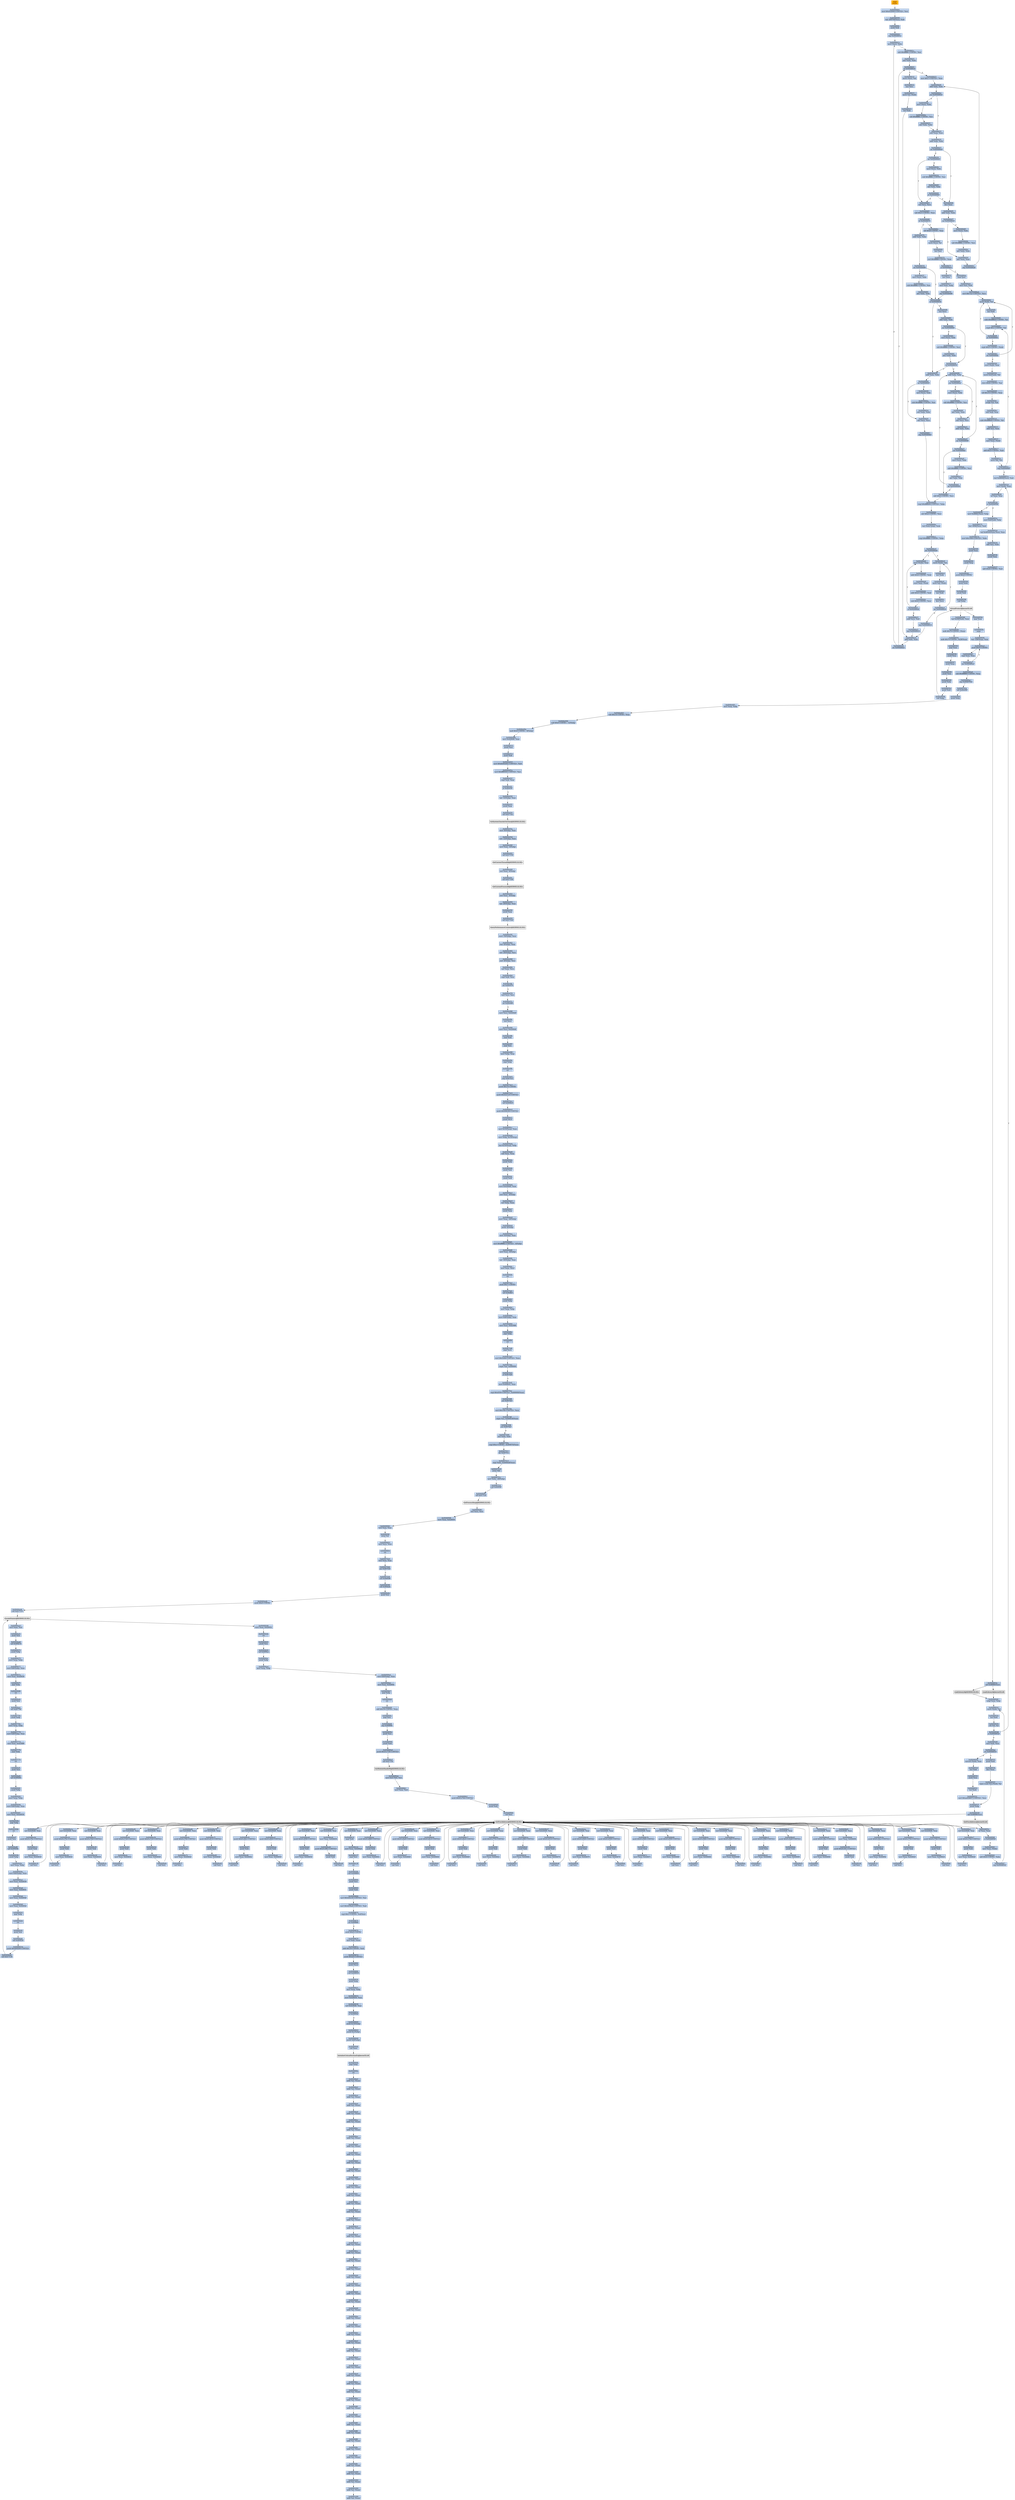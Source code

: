 digraph G {
node[shape=rectangle,style=filled,fillcolor=lightsteelblue,color=lightsteelblue]
bgcolor="transparent"
a0x00448400pusha_[label="start\npusha ",fillcolor="orange",color="lightgrey"];
a0x00448401movl_0x432000UINT32_esi[label="0x00448401\nmovl $0x432000<UINT32>, %esi"];
a0x00448406leal__200704esi__edi[label="0x00448406\nleal -200704(%esi), %edi"];
a0x0044840cpushl_edi[label="0x0044840c\npushl %edi"];
a0x0044840djmp_0x0044841a[label="0x0044840d\njmp 0x0044841a"];
a0x0044841amovl_esi__ebx[label="0x0044841a\nmovl (%esi), %ebx"];
a0x0044841csubl_0xfffffffcUINT8_esi[label="0x0044841c\nsubl $0xfffffffc<UINT8>, %esi"];
a0x0044841fadcl_ebx_ebx[label="0x0044841f\nadcl %ebx, %ebx"];
a0x00448421jb_0x00448410[label="0x00448421\njb 0x00448410"];
a0x00448410movb_esi__al[label="0x00448410\nmovb (%esi), %al"];
a0x00448412incl_esi[label="0x00448412\nincl %esi"];
a0x00448413movb_al_edi_[label="0x00448413\nmovb %al, (%edi)"];
a0x00448415incl_edi[label="0x00448415\nincl %edi"];
a0x00448416addl_ebx_ebx[label="0x00448416\naddl %ebx, %ebx"];
a0x00448418jne_0x00448421[label="0x00448418\njne 0x00448421"];
a0x00448423movl_0x1UINT32_eax[label="0x00448423\nmovl $0x1<UINT32>, %eax"];
a0x00448428addl_ebx_ebx[label="0x00448428\naddl %ebx, %ebx"];
a0x0044842ajne_0x00448433[label="0x0044842a\njne 0x00448433"];
a0x00448433adcl_eax_eax[label="0x00448433\nadcl %eax, %eax"];
a0x00448435addl_ebx_ebx[label="0x00448435\naddl %ebx, %ebx"];
a0x00448437jae_0x00448444[label="0x00448437\njae 0x00448444"];
a0x00448439jne_0x00448463[label="0x00448439\njne 0x00448463"];
a0x00448463xorl_ecx_ecx[label="0x00448463\nxorl %ecx, %ecx"];
a0x00448465subl_0x3UINT8_eax[label="0x00448465\nsubl $0x3<UINT8>, %eax"];
a0x00448468jb_0x0044847b[label="0x00448468\njb 0x0044847b"];
a0x0044846ashll_0x8UINT8_eax[label="0x0044846a\nshll $0x8<UINT8>, %eax"];
a0x0044846dmovb_esi__al[label="0x0044846d\nmovb (%esi), %al"];
a0x0044846fincl_esi[label="0x0044846f\nincl %esi"];
a0x00448470xorl_0xffffffffUINT8_eax[label="0x00448470\nxorl $0xffffffff<UINT8>, %eax"];
a0x00448473je_0x004484ea[label="0x00448473\nje 0x004484ea"];
a0x00448475sarl_eax[label="0x00448475\nsarl %eax"];
a0x00448477movl_eax_ebp[label="0x00448477\nmovl %eax, %ebp"];
a0x00448479jmp_0x00448486[label="0x00448479\njmp 0x00448486"];
a0x00448486jb_0x00448454[label="0x00448486\njb 0x00448454"];
a0x00448454addl_ebx_ebx[label="0x00448454\naddl %ebx, %ebx"];
a0x00448456jne_0x0044845f[label="0x00448456\njne 0x0044845f"];
a0x0044845fadcl_ecx_ecx[label="0x0044845f\nadcl %ecx, %ecx"];
a0x00448461jmp_0x004484b5[label="0x00448461\njmp 0x004484b5"];
a0x004484b5cmpl_0xfffffb00UINT32_ebp[label="0x004484b5\ncmpl $0xfffffb00<UINT32>, %ebp"];
a0x004484bbadcl_0x2UINT8_ecx[label="0x004484bb\nadcl $0x2<UINT8>, %ecx"];
a0x004484beleal_ediebp__edx[label="0x004484be\nleal (%edi,%ebp), %edx"];
a0x004484c1cmpl_0xfffffffcUINT8_ebp[label="0x004484c1\ncmpl $0xfffffffc<UINT8>, %ebp"];
a0x004484c4jbe_0x004484d4[label="0x004484c4\njbe 0x004484d4"];
a0x004484d4movl_edx__eax[label="0x004484d4\nmovl (%edx), %eax"];
a0x004484d6addl_0x4UINT8_edx[label="0x004484d6\naddl $0x4<UINT8>, %edx"];
a0x004484d9movl_eax_edi_[label="0x004484d9\nmovl %eax, (%edi)"];
a0x004484dbaddl_0x4UINT8_edi[label="0x004484db\naddl $0x4<UINT8>, %edi"];
a0x004484desubl_0x4UINT8_ecx[label="0x004484de\nsubl $0x4<UINT8>, %ecx"];
a0x004484e1ja_0x004484d4[label="0x004484e1\nja 0x004484d4"];
a0x004484e3addl_ecx_edi[label="0x004484e3\naddl %ecx, %edi"];
a0x004484e5jmp_0x00448416[label="0x004484e5\njmp 0x00448416"];
a0x004484c6movb_edx__al[label="0x004484c6\nmovb (%edx), %al"];
a0x004484c8incl_edx[label="0x004484c8\nincl %edx"];
a0x004484c9movb_al_edi_[label="0x004484c9\nmovb %al, (%edi)"];
a0x004484cbincl_edi[label="0x004484cb\nincl %edi"];
a0x004484ccdecl_ecx[label="0x004484cc\ndecl %ecx"];
a0x004484cdjne_0x004484c6[label="0x004484cd\njne 0x004484c6"];
a0x004484cfjmp_0x00448416[label="0x004484cf\njmp 0x00448416"];
a0x00448488incl_ecx[label="0x00448488\nincl %ecx"];
a0x00448489addl_ebx_ebx[label="0x00448489\naddl %ebx, %ebx"];
a0x0044848bjne_0x00448494[label="0x0044848b\njne 0x00448494"];
a0x00448494jb_0x00448454[label="0x00448494\njb 0x00448454"];
a0x00448496addl_ebx_ebx[label="0x00448496\naddl %ebx, %ebx"];
a0x00448498jne_0x004484a1[label="0x00448498\njne 0x004484a1"];
a0x004484a1adcl_ecx_ecx[label="0x004484a1\nadcl %ecx, %ecx"];
a0x004484a3addl_ebx_ebx[label="0x004484a3\naddl %ebx, %ebx"];
a0x004484a5jae_0x00448496[label="0x004484a5\njae 0x00448496"];
a0x004484a7jne_0x004484b2[label="0x004484a7\njne 0x004484b2"];
a0x004484b2addl_0x2UINT8_ecx[label="0x004484b2\naddl $0x2<UINT8>, %ecx"];
a0x00448458movl_esi__ebx[label="0x00448458\nmovl (%esi), %ebx"];
a0x0044845asubl_0xfffffffcUINT8_esi[label="0x0044845a\nsubl $0xfffffffc<UINT8>, %esi"];
a0x0044845dadcl_ebx_ebx[label="0x0044845d\nadcl %ebx, %ebx"];
a0x0044842cmovl_esi__ebx[label="0x0044842c\nmovl (%esi), %ebx"];
a0x0044842esubl_0xfffffffcUINT8_esi[label="0x0044842e\nsubl $0xfffffffc<UINT8>, %esi"];
a0x00448431adcl_ebx_ebx[label="0x00448431\nadcl %ebx, %ebx"];
a0x0044847baddl_ebx_ebx[label="0x0044847b\naddl %ebx, %ebx"];
a0x0044847djne_0x00448486[label="0x0044847d\njne 0x00448486"];
a0x00448444decl_eax[label="0x00448444\ndecl %eax"];
a0x00448445addl_ebx_ebx[label="0x00448445\naddl %ebx, %ebx"];
a0x00448447jne_0x00448450[label="0x00448447\njne 0x00448450"];
a0x00448450adcl_eax_eax[label="0x00448450\nadcl %eax, %eax"];
a0x00448452jmp_0x00448428[label="0x00448452\njmp 0x00448428"];
a0x004484a9movl_esi__ebx[label="0x004484a9\nmovl (%esi), %ebx"];
a0x004484absubl_0xfffffffcUINT8_esi[label="0x004484ab\nsubl $0xfffffffc<UINT8>, %esi"];
a0x004484aeadcl_ebx_ebx[label="0x004484ae\nadcl %ebx, %ebx"];
a0x004484b0jae_0x00448496[label="0x004484b0\njae 0x00448496"];
a0x0044843bmovl_esi__ebx[label="0x0044843b\nmovl (%esi), %ebx"];
a0x0044843dsubl_0xfffffffcUINT8_esi[label="0x0044843d\nsubl $0xfffffffc<UINT8>, %esi"];
a0x00448440adcl_ebx_ebx[label="0x00448440\nadcl %ebx, %ebx"];
a0x00448442jb_0x00448463[label="0x00448442\njb 0x00448463"];
a0x00448449movl_esi__ebx[label="0x00448449\nmovl (%esi), %ebx"];
a0x0044844bsubl_0xfffffffcUINT8_esi[label="0x0044844b\nsubl $0xfffffffc<UINT8>, %esi"];
a0x0044844eadcl_ebx_ebx[label="0x0044844e\nadcl %ebx, %ebx"];
a0x0044849amovl_esi__ebx[label="0x0044849a\nmovl (%esi), %ebx"];
a0x0044849csubl_0xfffffffcUINT8_esi[label="0x0044849c\nsubl $0xfffffffc<UINT8>, %esi"];
a0x0044849fadcl_ebx_ebx[label="0x0044849f\nadcl %ebx, %ebx"];
a0x0044848dmovl_esi__ebx[label="0x0044848d\nmovl (%esi), %ebx"];
a0x0044848fsubl_0xfffffffcUINT8_esi[label="0x0044848f\nsubl $0xfffffffc<UINT8>, %esi"];
a0x00448492adcl_ebx_ebx[label="0x00448492\nadcl %ebx, %ebx"];
a0x0044847fmovl_esi__ebx[label="0x0044847f\nmovl (%esi), %ebx"];
a0x00448481subl_0xfffffffcUINT8_esi[label="0x00448481\nsubl $0xfffffffc<UINT8>, %esi"];
a0x00448484adcl_ebx_ebx[label="0x00448484\nadcl %ebx, %ebx"];
a0x004484eapopl_esi[label="0x004484ea\npopl %esi"];
a0x004484ebmovl_esi_edi[label="0x004484eb\nmovl %esi, %edi"];
a0x004484edmovl_0x7aeUINT32_ecx[label="0x004484ed\nmovl $0x7ae<UINT32>, %ecx"];
a0x004484f2movb_edi__al[label="0x004484f2\nmovb (%edi), %al"];
a0x004484f4incl_edi[label="0x004484f4\nincl %edi"];
a0x004484f5subb_0xffffffe8UINT8_al[label="0x004484f5\nsubb $0xffffffe8<UINT8>, %al"];
a0x004484f7cmpb_0x1UINT8_al[label="0x004484f7\ncmpb $0x1<UINT8>, %al"];
a0x004484f9ja_0x004484f2[label="0x004484f9\nja 0x004484f2"];
a0x004484fbcmpb_0x5UINT8_edi_[label="0x004484fb\ncmpb $0x5<UINT8>, (%edi)"];
a0x004484fejne_0x004484f2[label="0x004484fe\njne 0x004484f2"];
a0x00448500movl_edi__eax[label="0x00448500\nmovl (%edi), %eax"];
a0x00448502movb_0x4edi__bl[label="0x00448502\nmovb 0x4(%edi), %bl"];
a0x00448505shrw_0x8UINT8_ax[label="0x00448505\nshrw $0x8<UINT8>, %ax"];
a0x00448509roll_0x10UINT8_eax[label="0x00448509\nroll $0x10<UINT8>, %eax"];
a0x0044850cxchgb_al_ah[label="0x0044850c\nxchgb %al, %ah"];
a0x0044850esubl_edi_eax[label="0x0044850e\nsubl %edi, %eax"];
a0x00448510subb_0xffffffe8UINT8_bl[label="0x00448510\nsubb $0xffffffe8<UINT8>, %bl"];
a0x00448513addl_esi_eax[label="0x00448513\naddl %esi, %eax"];
a0x00448515movl_eax_edi_[label="0x00448515\nmovl %eax, (%edi)"];
a0x00448517addl_0x5UINT8_edi[label="0x00448517\naddl $0x5<UINT8>, %edi"];
a0x0044851amovb_bl_al[label="0x0044851a\nmovb %bl, %al"];
a0x0044851cloop_0x004484f7[label="0x0044851c\nloop 0x004484f7"];
a0x0044851eleal_0x46000esi__edi[label="0x0044851e\nleal 0x46000(%esi), %edi"];
a0x00448524movl_edi__eax[label="0x00448524\nmovl (%edi), %eax"];
a0x00448526orl_eax_eax[label="0x00448526\norl %eax, %eax"];
a0x00448528je_0x0044856f[label="0x00448528\nje 0x0044856f"];
a0x0044852amovl_0x4edi__ebx[label="0x0044852a\nmovl 0x4(%edi), %ebx"];
a0x0044852dleal_0x485e4eaxesi__eax[label="0x0044852d\nleal 0x485e4(%eax,%esi), %eax"];
a0x00448534addl_esi_ebx[label="0x00448534\naddl %esi, %ebx"];
a0x00448536pushl_eax[label="0x00448536\npushl %eax"];
a0x00448537addl_0x8UINT8_edi[label="0x00448537\naddl $0x8<UINT8>, %edi"];
a0x0044853acall_0x48680esi_[label="0x0044853a\ncall 0x48680(%esi)"];
LoadLibraryA_kernel32_dll[label="LoadLibraryA@kernel32.dll",fillcolor="lightgrey",color="lightgrey"];
a0x00448540xchgl_eax_ebp[label="0x00448540\nxchgl %eax, %ebp"];
a0x00448541movb_edi__al[label="0x00448541\nmovb (%edi), %al"];
a0x00448543incl_edi[label="0x00448543\nincl %edi"];
a0x00448544orb_al_al[label="0x00448544\norb %al, %al"];
a0x00448546je_0x00448524[label="0x00448546\nje 0x00448524"];
a0x00448548movl_edi_ecx[label="0x00448548\nmovl %edi, %ecx"];
a0x0044854ajns_0x00448553[label="0x0044854a\njns 0x00448553"];
a0x00448553pushl_edi[label="0x00448553\npushl %edi"];
a0x00448554decl_eax[label="0x00448554\ndecl %eax"];
a0x00448555repnz_scasb_es_edi__al[label="0x00448555\nrepnz scasb %es:(%edi), %al"];
a0x00448557pushl_ebp[label="0x00448557\npushl %ebp"];
a0x00448558call_0x48688esi_[label="0x00448558\ncall 0x48688(%esi)"];
GetProcAddress_kernel32_dll[label="GetProcAddress@kernel32.dll",fillcolor="lightgrey",color="lightgrey"];
a0x0044855eorl_eax_eax[label="0x0044855e\norl %eax, %eax"];
a0x00448560je_0x00448569[label="0x00448560\nje 0x00448569"];
a0x00448562movl_eax_ebx_[label="0x00448562\nmovl %eax, (%ebx)"];
a0x00448564addl_0x4UINT8_ebx[label="0x00448564\naddl $0x4<UINT8>, %ebx"];
a0x00448567jmp_0x00448541[label="0x00448567\njmp 0x00448541"];
GetProcAddress_KERNEL32_DLL[label="GetProcAddress@KERNEL32.DLL",fillcolor="lightgrey",color="lightgrey"];
LoadLibraryA_KERNEL32_DLL[label="LoadLibraryA@KERNEL32.DLL",fillcolor="lightgrey",color="lightgrey"];
a0x0044854cmovzwl_edi__eax[label="0x0044854c\nmovzwl (%edi), %eax"];
a0x0044854fincl_edi[label="0x0044854f\nincl %edi"];
a0x00448550pushl_eax[label="0x00448550\npushl %eax"];
a0x00448551incl_edi[label="0x00448551\nincl %edi"];
a0x00448552movl_0xaef24857UINT32_ecx[label="0x00448552\nmovl $0xaef24857<UINT32>, %ecx"];
a0x0044856fmovl_0x4868cesi__ebp[label="0x0044856f\nmovl 0x4868c(%esi), %ebp"];
a0x00448575leal__4096esi__edi[label="0x00448575\nleal -4096(%esi), %edi"];
a0x0044857bmovl_0x1000UINT32_ebx[label="0x0044857b\nmovl $0x1000<UINT32>, %ebx"];
a0x00448580pushl_eax[label="0x00448580\npushl %eax"];
a0x00448581pushl_esp[label="0x00448581\npushl %esp"];
a0x00448582pushl_0x4UINT8[label="0x00448582\npushl $0x4<UINT8>"];
a0x00448584pushl_ebx[label="0x00448584\npushl %ebx"];
a0x00448585pushl_edi[label="0x00448585\npushl %edi"];
a0x00448586call_ebp[label="0x00448586\ncall %ebp"];
VirtualProtect_kernel32_dll[label="VirtualProtect@kernel32.dll",fillcolor="lightgrey",color="lightgrey"];
a0x00448588leal_0x20fedi__eax[label="0x00448588\nleal 0x20f(%edi), %eax"];
a0x0044858eandb_0x7fUINT8_eax_[label="0x0044858e\nandb $0x7f<UINT8>, (%eax)"];
a0x00448591andb_0x7fUINT8_0x28eax_[label="0x00448591\nandb $0x7f<UINT8>, 0x28(%eax)"];
a0x00448595popl_eax[label="0x00448595\npopl %eax"];
a0x00448596pushl_eax[label="0x00448596\npushl %eax"];
a0x00448597pushl_esp[label="0x00448597\npushl %esp"];
a0x00448598pushl_eax[label="0x00448598\npushl %eax"];
a0x00448599pushl_ebx[label="0x00448599\npushl %ebx"];
a0x0044859apushl_edi[label="0x0044859a\npushl %edi"];
a0x0044859bcall_ebp[label="0x0044859b\ncall %ebp"];
a0x0044859dpopl_eax[label="0x0044859d\npopl %eax"];
a0x0044859epopa_[label="0x0044859e\npopa "];
a0x0044859fleal__128esp__eax[label="0x0044859f\nleal -128(%esp), %eax"];
a0x004485a3pushl_0x0UINT8[label="0x004485a3\npushl $0x0<UINT8>"];
a0x004485a5cmpl_eax_esp[label="0x004485a5\ncmpl %eax, %esp"];
a0x004485a7jne_0x004485a3[label="0x004485a7\njne 0x004485a3"];
a0x004485a9subl_0xffffff80UINT8_esp[label="0x004485a9\nsubl $0xffffff80<UINT8>, %esp"];
a0x004485acjmp_0x0040763e[label="0x004485ac\njmp 0x0040763e"];
a0x0040763ecall_0x40e000[label="0x0040763e\ncall 0x40e000"];
a0x0040e000pushl_ebp[label="0x0040e000\npushl %ebp"];
a0x0040e001movl_esp_ebp[label="0x0040e001\nmovl %esp, %ebp"];
a0x0040e003subl_0x14UINT8_esp[label="0x0040e003\nsubl $0x14<UINT8>, %esp"];
a0x0040e006andl_0x0UINT8__12ebp_[label="0x0040e006\nandl $0x0<UINT8>, -12(%ebp)"];
a0x0040e00aandl_0x0UINT8__8ebp_[label="0x0040e00a\nandl $0x0<UINT8>, -8(%ebp)"];
a0x0040e00emovl_0x4240d0_eax[label="0x0040e00e\nmovl 0x4240d0, %eax"];
a0x0040e013pushl_esi[label="0x0040e013\npushl %esi"];
a0x0040e014pushl_edi[label="0x0040e014\npushl %edi"];
a0x0040e015movl_0xbb40e64eUINT32_edi[label="0x0040e015\nmovl $0xbb40e64e<UINT32>, %edi"];
a0x0040e01amovl_0xffff0000UINT32_esi[label="0x0040e01a\nmovl $0xffff0000<UINT32>, %esi"];
a0x0040e01fcmpl_edi_eax[label="0x0040e01f\ncmpl %edi, %eax"];
a0x0040e021je_0x40e030[label="0x0040e021\nje 0x40e030"];
a0x0040e030leal__12ebp__eax[label="0x0040e030\nleal -12(%ebp), %eax"];
a0x0040e033pushl_eax[label="0x0040e033\npushl %eax"];
a0x0040e034call_0x4171bc[label="0x0040e034\ncall 0x4171bc"];
GetSystemTimeAsFileTime_KERNEL32_DLL[label="GetSystemTimeAsFileTime@KERNEL32.DLL",fillcolor="lightgrey",color="lightgrey"];
a0x0040e03amovl__8ebp__eax[label="0x0040e03a\nmovl -8(%ebp), %eax"];
a0x0040e03dxorl__12ebp__eax[label="0x0040e03d\nxorl -12(%ebp), %eax"];
a0x0040e040movl_eax__4ebp_[label="0x0040e040\nmovl %eax, -4(%ebp)"];
a0x0040e043call_0x417154[label="0x0040e043\ncall 0x417154"];
GetCurrentThreadId_KERNEL32_DLL[label="GetCurrentThreadId@KERNEL32.DLL",fillcolor="lightgrey",color="lightgrey"];
a0x0040e049xorl_eax__4ebp_[label="0x0040e049\nxorl %eax, -4(%ebp)"];
a0x0040e04ccall_0x4171b8[label="0x0040e04c\ncall 0x4171b8"];
GetCurrentProcessId_KERNEL32_DLL[label="GetCurrentProcessId@KERNEL32.DLL",fillcolor="lightgrey",color="lightgrey"];
a0x0040e052xorl_eax__4ebp_[label="0x0040e052\nxorl %eax, -4(%ebp)"];
a0x0040e055leal__20ebp__eax[label="0x0040e055\nleal -20(%ebp), %eax"];
a0x0040e058pushl_eax[label="0x0040e058\npushl %eax"];
a0x0040e059call_0x4171b4[label="0x0040e059\ncall 0x4171b4"];
QueryPerformanceCounter_KERNEL32_DLL[label="QueryPerformanceCounter@KERNEL32.DLL",fillcolor="lightgrey",color="lightgrey"];
a0x0040e05fmovl__16ebp__ecx[label="0x0040e05f\nmovl -16(%ebp), %ecx"];
a0x0040e062leal__4ebp__eax[label="0x0040e062\nleal -4(%ebp), %eax"];
a0x0040e065xorl__20ebp__ecx[label="0x0040e065\nxorl -20(%ebp), %ecx"];
a0x0040e068xorl__4ebp__ecx[label="0x0040e068\nxorl -4(%ebp), %ecx"];
a0x0040e06bxorl_eax_ecx[label="0x0040e06b\nxorl %eax, %ecx"];
a0x0040e06dcmpl_edi_ecx[label="0x0040e06d\ncmpl %edi, %ecx"];
a0x0040e06fjne_0x40e078[label="0x0040e06f\njne 0x40e078"];
a0x0040e078testl_ecx_esi[label="0x0040e078\ntestl %ecx, %esi"];
a0x0040e07ajne_0x40e088[label="0x0040e07a\njne 0x40e088"];
a0x0040e088movl_ecx_0x4240d0[label="0x0040e088\nmovl %ecx, 0x4240d0"];
a0x0040e08enotl_ecx[label="0x0040e08e\nnotl %ecx"];
a0x0040e090movl_ecx_0x4240d4[label="0x0040e090\nmovl %ecx, 0x4240d4"];
a0x0040e096popl_edi[label="0x0040e096\npopl %edi"];
a0x0040e097popl_esi[label="0x0040e097\npopl %esi"];
a0x0040e098movl_ebp_esp[label="0x0040e098\nmovl %ebp, %esp"];
a0x0040e09apopl_ebp[label="0x0040e09a\npopl %ebp"];
a0x0040e09bret[label="0x0040e09b\nret"];
a0x00407643jmp_0x4074c3[label="0x00407643\njmp 0x4074c3"];
a0x004074c3pushl_0x14UINT8[label="0x004074c3\npushl $0x14<UINT8>"];
a0x004074c5pushl_0x4221e0UINT32[label="0x004074c5\npushl $0x4221e0<UINT32>"];
a0x004074cacall_0x4094c0[label="0x004074ca\ncall 0x4094c0"];
a0x004094c0pushl_0x406c90UINT32[label="0x004094c0\npushl $0x406c90<UINT32>"];
a0x004094c5pushl_fs_0[label="0x004094c5\npushl %fs:0"];
a0x004094ccmovl_0x10esp__eax[label="0x004094cc\nmovl 0x10(%esp), %eax"];
a0x004094d0movl_ebp_0x10esp_[label="0x004094d0\nmovl %ebp, 0x10(%esp)"];
a0x004094d4leal_0x10esp__ebp[label="0x004094d4\nleal 0x10(%esp), %ebp"];
a0x004094d8subl_eax_esp[label="0x004094d8\nsubl %eax, %esp"];
a0x004094dapushl_ebx[label="0x004094da\npushl %ebx"];
a0x004094dbpushl_esi[label="0x004094db\npushl %esi"];
a0x004094dcpushl_edi[label="0x004094dc\npushl %edi"];
a0x004094ddmovl_0x4240d0_eax[label="0x004094dd\nmovl 0x4240d0, %eax"];
a0x004094e2xorl_eax__4ebp_[label="0x004094e2\nxorl %eax, -4(%ebp)"];
a0x004094e5xorl_ebp_eax[label="0x004094e5\nxorl %ebp, %eax"];
a0x004094e7pushl_eax[label="0x004094e7\npushl %eax"];
a0x004094e8movl_esp__24ebp_[label="0x004094e8\nmovl %esp, -24(%ebp)"];
a0x004094ebpushl__8ebp_[label="0x004094eb\npushl -8(%ebp)"];
a0x004094eemovl__4ebp__eax[label="0x004094ee\nmovl -4(%ebp), %eax"];
a0x004094f1movl_0xfffffffeUINT32__4ebp_[label="0x004094f1\nmovl $0xfffffffe<UINT32>, -4(%ebp)"];
a0x004094f8movl_eax__8ebp_[label="0x004094f8\nmovl %eax, -8(%ebp)"];
a0x004094fbleal__16ebp__eax[label="0x004094fb\nleal -16(%ebp), %eax"];
a0x004094femovl_eax_fs_0[label="0x004094fe\nmovl %eax, %fs:0"];
a0x00409504ret[label="0x00409504\nret"];
a0x004074cfpushl_0x1UINT8[label="0x004074cf\npushl $0x1<UINT8>"];
a0x004074d1call_0x40dfb3[label="0x004074d1\ncall 0x40dfb3"];
a0x0040dfb3pushl_ebp[label="0x0040dfb3\npushl %ebp"];
a0x0040dfb4movl_esp_ebp[label="0x0040dfb4\nmovl %esp, %ebp"];
a0x0040dfb6movl_0x8ebp__eax[label="0x0040dfb6\nmovl 0x8(%ebp), %eax"];
a0x0040dfb9movl_eax_0x4259f8[label="0x0040dfb9\nmovl %eax, 0x4259f8"];
a0x0040dfbepopl_ebp[label="0x0040dfbe\npopl %ebp"];
a0x0040dfbfret[label="0x0040dfbf\nret"];
a0x004074d6popl_ecx[label="0x004074d6\npopl %ecx"];
a0x004074d7movl_0x5a4dUINT32_eax[label="0x004074d7\nmovl $0x5a4d<UINT32>, %eax"];
a0x004074dccmpw_ax_0x400000[label="0x004074dc\ncmpw %ax, 0x400000"];
a0x004074e3je_0x4074e9[label="0x004074e3\nje 0x4074e9"];
a0x004074e9movl_0x40003c_eax[label="0x004074e9\nmovl 0x40003c, %eax"];
a0x004074eecmpl_0x4550UINT32_0x400000eax_[label="0x004074ee\ncmpl $0x4550<UINT32>, 0x400000(%eax)"];
a0x004074f8jne_0x4074e5[label="0x004074f8\njne 0x4074e5"];
a0x004074famovl_0x10bUINT32_ecx[label="0x004074fa\nmovl $0x10b<UINT32>, %ecx"];
a0x004074ffcmpw_cx_0x400018eax_[label="0x004074ff\ncmpw %cx, 0x400018(%eax)"];
a0x00407506jne_0x4074e5[label="0x00407506\njne 0x4074e5"];
a0x00407508xorl_ebx_ebx[label="0x00407508\nxorl %ebx, %ebx"];
a0x0040750acmpl_0xeUINT8_0x400074eax_[label="0x0040750a\ncmpl $0xe<UINT8>, 0x400074(%eax)"];
a0x00407511jbe_0x40751c[label="0x00407511\njbe 0x40751c"];
a0x00407513cmpl_ebx_0x4000e8eax_[label="0x00407513\ncmpl %ebx, 0x4000e8(%eax)"];
a0x00407519setne_bl[label="0x00407519\nsetne %bl"];
a0x0040751cmovl_ebx__28ebp_[label="0x0040751c\nmovl %ebx, -28(%ebp)"];
a0x0040751fcall_0x4095f0[label="0x0040751f\ncall 0x4095f0"];
a0x004095f0call_0x4171a0[label="0x004095f0\ncall 0x4171a0"];
GetProcessHeap_KERNEL32_DLL[label="GetProcessHeap@KERNEL32.DLL",fillcolor="lightgrey",color="lightgrey"];
a0x004095f6xorl_ecx_ecx[label="0x004095f6\nxorl %ecx, %ecx"];
a0x004095f8movl_eax_0x426058[label="0x004095f8\nmovl %eax, 0x426058"];
a0x004095fdtestl_eax_eax[label="0x004095fd\ntestl %eax, %eax"];
a0x004095ffsetne_cl[label="0x004095ff\nsetne %cl"];
a0x00409602movl_ecx_eax[label="0x00409602\nmovl %ecx, %eax"];
a0x00409604ret[label="0x00409604\nret"];
a0x00407524testl_eax_eax[label="0x00407524\ntestl %eax, %eax"];
a0x00407526jne_0x407530[label="0x00407526\njne 0x407530"];
a0x00407530call_0x408586[label="0x00407530\ncall 0x408586"];
a0x00408586call_0x404ada[label="0x00408586\ncall 0x404ada"];
a0x00404adapushl_esi[label="0x00404ada\npushl %esi"];
a0x00404adbpushl_0x0UINT8[label="0x00404adb\npushl $0x0<UINT8>"];
a0x00404addcall_0x417118[label="0x00404add\ncall 0x417118"];
EncodePointer_KERNEL32_DLL[label="EncodePointer@KERNEL32.DLL",fillcolor="lightgrey",color="lightgrey"];
a0x00404ae3movl_eax_esi[label="0x00404ae3\nmovl %eax, %esi"];
a0x00404ae5pushl_esi[label="0x00404ae5\npushl %esi"];
a0x00404ae6call_0x409274[label="0x00404ae6\ncall 0x409274"];
a0x00409274pushl_ebp[label="0x00409274\npushl %ebp"];
a0x00409275movl_esp_ebp[label="0x00409275\nmovl %esp, %ebp"];
a0x00409277movl_0x8ebp__eax[label="0x00409277\nmovl 0x8(%ebp), %eax"];
a0x0040927amovl_eax_0x426030[label="0x0040927a\nmovl %eax, 0x426030"];
a0x0040927fpopl_ebp[label="0x0040927f\npopl %ebp"];
a0x00409280ret[label="0x00409280\nret"];
a0x00404aebpushl_esi[label="0x00404aeb\npushl %esi"];
a0x00404aeccall_0x40776d[label="0x00404aec\ncall 0x40776d"];
a0x0040776dpushl_ebp[label="0x0040776d\npushl %ebp"];
a0x0040776emovl_esp_ebp[label="0x0040776e\nmovl %esp, %ebp"];
a0x00407770movl_0x8ebp__eax[label="0x00407770\nmovl 0x8(%ebp), %eax"];
a0x00407773movl_eax_0x425880[label="0x00407773\nmovl %eax, 0x425880"];
a0x00407778popl_ebp[label="0x00407778\npopl %ebp"];
a0x00407779ret[label="0x00407779\nret"];
a0x00404af1pushl_esi[label="0x00404af1\npushl %esi"];
a0x00404af2call_0x409281[label="0x00404af2\ncall 0x409281"];
a0x00409281pushl_ebp[label="0x00409281\npushl %ebp"];
a0x00409282movl_esp_ebp[label="0x00409282\nmovl %esp, %ebp"];
a0x00409284movl_0x8ebp__eax[label="0x00409284\nmovl 0x8(%ebp), %eax"];
a0x00409287movl_eax_0x426034[label="0x00409287\nmovl %eax, 0x426034"];
a0x0040928cpopl_ebp[label="0x0040928c\npopl %ebp"];
a0x0040928dret[label="0x0040928d\nret"];
a0x00404af7pushl_esi[label="0x00404af7\npushl %esi"];
a0x00404af8call_0x40929b[label="0x00404af8\ncall 0x40929b"];
a0x0040929bpushl_ebp[label="0x0040929b\npushl %ebp"];
a0x0040929cmovl_esp_ebp[label="0x0040929c\nmovl %esp, %ebp"];
a0x0040929emovl_0x8ebp__eax[label="0x0040929e\nmovl 0x8(%ebp), %eax"];
a0x004092a1movl_eax_0x426038[label="0x004092a1\nmovl %eax, 0x426038"];
a0x004092a6movl_eax_0x42603c[label="0x004092a6\nmovl %eax, 0x42603c"];
a0x004092abmovl_eax_0x426040[label="0x004092ab\nmovl %eax, 0x426040"];
a0x004092b0movl_eax_0x426044[label="0x004092b0\nmovl %eax, 0x426044"];
a0x004092b5popl_ebp[label="0x004092b5\npopl %ebp"];
a0x004092b6ret[label="0x004092b6\nret"];
a0x00404afdpushl_esi[label="0x00404afd\npushl %esi"];
a0x00404afecall_0x40923d[label="0x00404afe\ncall 0x40923d"];
a0x0040923dpushl_0x409209UINT32[label="0x0040923d\npushl $0x409209<UINT32>"];
a0x00409242call_0x417118[label="0x00409242\ncall 0x417118"];
a0x00409248movl_eax_0x42602c[label="0x00409248\nmovl %eax, 0x42602c"];
a0x0040924dret[label="0x0040924d\nret"];
a0x00404b03pushl_esi[label="0x00404b03\npushl %esi"];
a0x00404b04call_0x4094ac[label="0x00404b04\ncall 0x4094ac"];
a0x004094acpushl_ebp[label="0x004094ac\npushl %ebp"];
a0x004094admovl_esp_ebp[label="0x004094ad\nmovl %esp, %ebp"];
a0x004094afmovl_0x8ebp__eax[label="0x004094af\nmovl 0x8(%ebp), %eax"];
a0x004094b2movl_eax_0x42604c[label="0x004094b2\nmovl %eax, 0x42604c"];
a0x004094b7popl_ebp[label="0x004094b7\npopl %ebp"];
a0x004094b8ret[label="0x004094b8\nret"];
a0x00404b09addl_0x18UINT8_esp[label="0x00404b09\naddl $0x18<UINT8>, %esp"];
a0x00404b0cpopl_esi[label="0x00404b0c\npopl %esi"];
a0x00404b0djmp_0x40899e[label="0x00404b0d\njmp 0x40899e"];
a0x0040899epushl_esi[label="0x0040899e\npushl %esi"];
a0x0040899fpushl_edi[label="0x0040899f\npushl %edi"];
a0x004089a0pushl_0x41e728UINT32[label="0x004089a0\npushl $0x41e728<UINT32>"];
a0x004089a5call_0x41719c[label="0x004089a5\ncall 0x41719c"];
GetModuleHandleW_KERNEL32_DLL[label="GetModuleHandleW@KERNEL32.DLL",fillcolor="lightgrey",color="lightgrey"];
a0x004089abmovl_0x4170e0_esi[label="0x004089ab\nmovl 0x4170e0, %esi"];
a0x004089b1movl_eax_edi[label="0x004089b1\nmovl %eax, %edi"];
a0x004089b3pushl_0x41e744UINT32[label="0x004089b3\npushl $0x41e744<UINT32>"];
a0x004089b8pushl_edi[label="0x004089b8\npushl %edi"];
a0x004089b9call_esi[label="0x004089b9\ncall %esi"];
a0x004089bbxorl_0x4240d0_eax[label="0x004089bb\nxorl 0x4240d0, %eax"];
a0x004089c1pushl_0x41e750UINT32[label="0x004089c1\npushl $0x41e750<UINT32>"];
a0x004089c6pushl_edi[label="0x004089c6\npushl %edi"];
a0x004089c7movl_eax_0x426620[label="0x004089c7\nmovl %eax, 0x426620"];
a0x004089cccall_esi[label="0x004089cc\ncall %esi"];
a0x004089cexorl_0x4240d0_eax[label="0x004089ce\nxorl 0x4240d0, %eax"];
a0x004089d4pushl_0x41e758UINT32[label="0x004089d4\npushl $0x41e758<UINT32>"];
a0x004089d9pushl_edi[label="0x004089d9\npushl %edi"];
a0x004089damovl_eax_0x426624[label="0x004089da\nmovl %eax, 0x426624"];
a0x004089dfcall_esi[label="0x004089df\ncall %esi"];
a0x004089e1xorl_0x4240d0_eax[label="0x004089e1\nxorl 0x4240d0, %eax"];
a0x004089e7pushl_0x41e764UINT32[label="0x004089e7\npushl $0x41e764<UINT32>"];
a0x004089ecpushl_edi[label="0x004089ec\npushl %edi"];
a0x004089edmovl_eax_0x426628[label="0x004089ed\nmovl %eax, 0x426628"];
a0x004089f2call_esi[label="0x004089f2\ncall %esi"];
a0x004089f4xorl_0x4240d0_eax[label="0x004089f4\nxorl 0x4240d0, %eax"];
a0x004089fapushl_0x41e770UINT32[label="0x004089fa\npushl $0x41e770<UINT32>"];
a0x004089ffpushl_edi[label="0x004089ff\npushl %edi"];
a0x00408a00movl_eax_0x42662c[label="0x00408a00\nmovl %eax, 0x42662c"];
a0x00408a05call_esi[label="0x00408a05\ncall %esi"];
a0x00408a07xorl_0x4240d0_eax[label="0x00408a07\nxorl 0x4240d0, %eax"];
a0x00408a0dpushl_0x41e78cUINT32[label="0x00408a0d\npushl $0x41e78c<UINT32>"];
a0x00408a12pushl_edi[label="0x00408a12\npushl %edi"];
a0x00408a13movl_eax_0x426630[label="0x00408a13\nmovl %eax, 0x426630"];
a0x00408a18call_esi[label="0x00408a18\ncall %esi"];
a0x00408a1axorl_0x4240d0_eax[label="0x00408a1a\nxorl 0x4240d0, %eax"];
a0x00408a20pushl_0x41e79cUINT32[label="0x00408a20\npushl $0x41e79c<UINT32>"];
a0x00408a25pushl_edi[label="0x00408a25\npushl %edi"];
a0x00408a26movl_eax_0x426634[label="0x00408a26\nmovl %eax, 0x426634"];
a0x00408a2bcall_esi[label="0x00408a2b\ncall %esi"];
a0x00408a2dxorl_0x4240d0_eax[label="0x00408a2d\nxorl 0x4240d0, %eax"];
a0x00408a33pushl_0x41e7b0UINT32[label="0x00408a33\npushl $0x41e7b0<UINT32>"];
a0x00408a38pushl_edi[label="0x00408a38\npushl %edi"];
a0x00408a39movl_eax_0x426638[label="0x00408a39\nmovl %eax, 0x426638"];
a0x00408a3ecall_esi[label="0x00408a3e\ncall %esi"];
a0x00408a40xorl_0x4240d0_eax[label="0x00408a40\nxorl 0x4240d0, %eax"];
a0x00408a46pushl_0x41e7c8UINT32[label="0x00408a46\npushl $0x41e7c8<UINT32>"];
a0x00408a4bpushl_edi[label="0x00408a4b\npushl %edi"];
a0x00408a4cmovl_eax_0x42663c[label="0x00408a4c\nmovl %eax, 0x42663c"];
a0x00408a51call_esi[label="0x00408a51\ncall %esi"];
a0x00408a53xorl_0x4240d0_eax[label="0x00408a53\nxorl 0x4240d0, %eax"];
a0x00408a59pushl_0x41e7e0UINT32[label="0x00408a59\npushl $0x41e7e0<UINT32>"];
a0x00408a5epushl_edi[label="0x00408a5e\npushl %edi"];
a0x00408a5fmovl_eax_0x426640[label="0x00408a5f\nmovl %eax, 0x426640"];
a0x00408a64call_esi[label="0x00408a64\ncall %esi"];
a0x00408a66xorl_0x4240d0_eax[label="0x00408a66\nxorl 0x4240d0, %eax"];
a0x00408a6cpushl_0x41e7f4UINT32[label="0x00408a6c\npushl $0x41e7f4<UINT32>"];
a0x00408a71pushl_edi[label="0x00408a71\npushl %edi"];
a0x00408a72movl_eax_0x426644[label="0x00408a72\nmovl %eax, 0x426644"];
a0x00408a77call_esi[label="0x00408a77\ncall %esi"];
a0x00408a79xorl_0x4240d0_eax[label="0x00408a79\nxorl 0x4240d0, %eax"];
a0x00408a7fpushl_0x41e814UINT32[label="0x00408a7f\npushl $0x41e814<UINT32>"];
a0x00408a84pushl_edi[label="0x00408a84\npushl %edi"];
a0x00408a85movl_eax_0x426648[label="0x00408a85\nmovl %eax, 0x426648"];
a0x00408a8acall_esi[label="0x00408a8a\ncall %esi"];
a0x00408a8cxorl_0x4240d0_eax[label="0x00408a8c\nxorl 0x4240d0, %eax"];
a0x00408a92pushl_0x41e82cUINT32[label="0x00408a92\npushl $0x41e82c<UINT32>"];
a0x00408a97pushl_edi[label="0x00408a97\npushl %edi"];
a0x00408a98movl_eax_0x42664c[label="0x00408a98\nmovl %eax, 0x42664c"];
a0x00408a9dcall_esi[label="0x00408a9d\ncall %esi"];
a0x00408a9fxorl_0x4240d0_eax[label="0x00408a9f\nxorl 0x4240d0, %eax"];
a0x00408aa5pushl_0x41e844UINT32[label="0x00408aa5\npushl $0x41e844<UINT32>"];
a0x00408aaapushl_edi[label="0x00408aaa\npushl %edi"];
a0x00408aabmovl_eax_0x426650[label="0x00408aab\nmovl %eax, 0x426650"];
a0x00408ab0call_esi[label="0x00408ab0\ncall %esi"];
a0x00408ab2xorl_0x4240d0_eax[label="0x00408ab2\nxorl 0x4240d0, %eax"];
a0x00408ab8pushl_0x41e858UINT32[label="0x00408ab8\npushl $0x41e858<UINT32>"];
a0x00408abdpushl_edi[label="0x00408abd\npushl %edi"];
a0x00408abemovl_eax_0x426654[label="0x00408abe\nmovl %eax, 0x426654"];
a0x00408ac3call_esi[label="0x00408ac3\ncall %esi"];
a0x00408ac5xorl_0x4240d0_eax[label="0x00408ac5\nxorl 0x4240d0, %eax"];
a0x00408acbmovl_eax_0x426658[label="0x00408acb\nmovl %eax, 0x426658"];
a0x00408ad0pushl_0x41e86cUINT32[label="0x00408ad0\npushl $0x41e86c<UINT32>"];
a0x00408ad5pushl_edi[label="0x00408ad5\npushl %edi"];
a0x00408ad6call_esi[label="0x00408ad6\ncall %esi"];
a0x00408ad8xorl_0x4240d0_eax[label="0x00408ad8\nxorl 0x4240d0, %eax"];
a0x00408adepushl_0x41e888UINT32[label="0x00408ade\npushl $0x41e888<UINT32>"];
a0x00408ae3pushl_edi[label="0x00408ae3\npushl %edi"];
a0x00408ae4movl_eax_0x42665c[label="0x00408ae4\nmovl %eax, 0x42665c"];
a0x00408ae9call_esi[label="0x00408ae9\ncall %esi"];
a0x00408aebxorl_0x4240d0_eax[label="0x00408aeb\nxorl 0x4240d0, %eax"];
a0x00408af1pushl_0x41e8a8UINT32[label="0x00408af1\npushl $0x41e8a8<UINT32>"];
a0x00408af6pushl_edi[label="0x00408af6\npushl %edi"];
a0x00408af7movl_eax_0x426660[label="0x00408af7\nmovl %eax, 0x426660"];
a0x00408afccall_esi[label="0x00408afc\ncall %esi"];
a0x00408afexorl_0x4240d0_eax[label="0x00408afe\nxorl 0x4240d0, %eax"];
a0x00408b04pushl_0x41e8c4UINT32[label="0x00408b04\npushl $0x41e8c4<UINT32>"];
a0x00408b09pushl_edi[label="0x00408b09\npushl %edi"];
a0x00408b0amovl_eax_0x426664[label="0x00408b0a\nmovl %eax, 0x426664"];
a0x00408b0fcall_esi[label="0x00408b0f\ncall %esi"];
a0x00408b11xorl_0x4240d0_eax[label="0x00408b11\nxorl 0x4240d0, %eax"];
a0x00408b17pushl_0x41e8e4UINT32[label="0x00408b17\npushl $0x41e8e4<UINT32>"];
a0x00408b1cpushl_edi[label="0x00408b1c\npushl %edi"];
a0x00408b1dmovl_eax_0x426668[label="0x00408b1d\nmovl %eax, 0x426668"];
a0x00408b22call_esi[label="0x00408b22\ncall %esi"];
a0x00408b24xorl_0x4240d0_eax[label="0x00408b24\nxorl 0x4240d0, %eax"];
a0x00408b2apushl_0x41e8f8UINT32[label="0x00408b2a\npushl $0x41e8f8<UINT32>"];
a0x00408b2fpushl_edi[label="0x00408b2f\npushl %edi"];
a0x00408b30movl_eax_0x42666c[label="0x00408b30\nmovl %eax, 0x42666c"];
a0x00408b35call_esi[label="0x00408b35\ncall %esi"];
a0x00408b37xorl_0x4240d0_eax[label="0x00408b37\nxorl 0x4240d0, %eax"];
a0x00408b3dpushl_0x41e914UINT32[label="0x00408b3d\npushl $0x41e914<UINT32>"];
a0x00408b42pushl_edi[label="0x00408b42\npushl %edi"];
a0x00408b43movl_eax_0x426670[label="0x00408b43\nmovl %eax, 0x426670"];
a0x00408b48call_esi[label="0x00408b48\ncall %esi"];
a0x00408b4axorl_0x4240d0_eax[label="0x00408b4a\nxorl 0x4240d0, %eax"];
a0x00408b50pushl_0x41e928UINT32[label="0x00408b50\npushl $0x41e928<UINT32>"];
a0x00408b55pushl_edi[label="0x00408b55\npushl %edi"];
a0x00408b56movl_eax_0x426678[label="0x00408b56\nmovl %eax, 0x426678"];
a0x00408b5bcall_esi[label="0x00408b5b\ncall %esi"];
a0x00408b5dxorl_0x4240d0_eax[label="0x00408b5d\nxorl 0x4240d0, %eax"];
a0x00408b63pushl_0x41e938UINT32[label="0x00408b63\npushl $0x41e938<UINT32>"];
a0x00408b68pushl_edi[label="0x00408b68\npushl %edi"];
a0x00408b69movl_eax_0x426674[label="0x00408b69\nmovl %eax, 0x426674"];
a0x00408b6ecall_esi[label="0x00408b6e\ncall %esi"];
a0x00408b70xorl_0x4240d0_eax[label="0x00408b70\nxorl 0x4240d0, %eax"];
a0x00408b76pushl_0x41e948UINT32[label="0x00408b76\npushl $0x41e948<UINT32>"];
a0x00408b7bpushl_edi[label="0x00408b7b\npushl %edi"];
a0x00408b7cmovl_eax_0x42667c[label="0x00408b7c\nmovl %eax, 0x42667c"];
a0x00408b81call_esi[label="0x00408b81\ncall %esi"];
a0x00408b83xorl_0x4240d0_eax[label="0x00408b83\nxorl 0x4240d0, %eax"];
a0x00408b89pushl_0x41e958UINT32[label="0x00408b89\npushl $0x41e958<UINT32>"];
a0x00408b8epushl_edi[label="0x00408b8e\npushl %edi"];
a0x00408b8fmovl_eax_0x426680[label="0x00408b8f\nmovl %eax, 0x426680"];
a0x00408b94call_esi[label="0x00408b94\ncall %esi"];
a0x00408b96xorl_0x4240d0_eax[label="0x00408b96\nxorl 0x4240d0, %eax"];
a0x00408b9cpushl_0x41e968UINT32[label="0x00408b9c\npushl $0x41e968<UINT32>"];
a0x00408ba1pushl_edi[label="0x00408ba1\npushl %edi"];
a0x00408ba2movl_eax_0x426684[label="0x00408ba2\nmovl %eax, 0x426684"];
a0x00408ba7call_esi[label="0x00408ba7\ncall %esi"];
a0x00408ba9xorl_0x4240d0_eax[label="0x00408ba9\nxorl 0x4240d0, %eax"];
a0x00408bafpushl_0x41e984UINT32[label="0x00408baf\npushl $0x41e984<UINT32>"];
a0x00408bb4pushl_edi[label="0x00408bb4\npushl %edi"];
a0x00408bb5movl_eax_0x426688[label="0x00408bb5\nmovl %eax, 0x426688"];
a0x00408bbacall_esi[label="0x00408bba\ncall %esi"];
a0x00408bbcxorl_0x4240d0_eax[label="0x00408bbc\nxorl 0x4240d0, %eax"];
a0x00408bc2pushl_0x41e998UINT32[label="0x00408bc2\npushl $0x41e998<UINT32>"];
a0x00408bc7pushl_edi[label="0x00408bc7\npushl %edi"];
a0x00408bc8movl_eax_0x42668c[label="0x00408bc8\nmovl %eax, 0x42668c"];
a0x00408bcdcall_esi[label="0x00408bcd\ncall %esi"];
a0x00408bcfxorl_0x4240d0_eax[label="0x00408bcf\nxorl 0x4240d0, %eax"];
a0x00408bd5pushl_0x41e9a8UINT32[label="0x00408bd5\npushl $0x41e9a8<UINT32>"];
a0x00408bdapushl_edi[label="0x00408bda\npushl %edi"];
a0x00408bdbmovl_eax_0x426690[label="0x00408bdb\nmovl %eax, 0x426690"];
a0x00408be0call_esi[label="0x00408be0\ncall %esi"];
a0x00408be2xorl_0x4240d0_eax[label="0x00408be2\nxorl 0x4240d0, %eax"];
a0x00408be8pushl_0x41e9bcUINT32[label="0x00408be8\npushl $0x41e9bc<UINT32>"];
a0x00408bedpushl_edi[label="0x00408bed\npushl %edi"];
a0x00408beemovl_eax_0x426694[label="0x00408bee\nmovl %eax, 0x426694"];
a0x00408bf3call_esi[label="0x00408bf3\ncall %esi"];
a0x00408bf5xorl_0x4240d0_eax[label="0x00408bf5\nxorl 0x4240d0, %eax"];
a0x00408bfbmovl_eax_0x426698[label="0x00408bfb\nmovl %eax, 0x426698"];
a0x00408c00pushl_0x41e9ccUINT32[label="0x00408c00\npushl $0x41e9cc<UINT32>"];
a0x00408c05pushl_edi[label="0x00408c05\npushl %edi"];
a0x00408c06call_esi[label="0x00408c06\ncall %esi"];
a0x00408c08xorl_0x4240d0_eax[label="0x00408c08\nxorl 0x4240d0, %eax"];
a0x00408c0epushl_0x41e9ecUINT32[label="0x00408c0e\npushl $0x41e9ec<UINT32>"];
a0x00408c13pushl_edi[label="0x00408c13\npushl %edi"];
a0x00408c14movl_eax_0x42669c[label="0x00408c14\nmovl %eax, 0x42669c"];
a0x00408c19call_esi[label="0x00408c19\ncall %esi"];
a0x00408c1bxorl_0x4240d0_eax[label="0x00408c1b\nxorl 0x4240d0, %eax"];
a0x00408c21popl_edi[label="0x00408c21\npopl %edi"];
a0x00408c22movl_eax_0x4266a0[label="0x00408c22\nmovl %eax, 0x4266a0"];
a0x00408c27popl_esi[label="0x00408c27\npopl %esi"];
a0x00408c28ret[label="0x00408c28\nret"];
a0x0040858bcall_0x408864[label="0x0040858b\ncall 0x408864"];
a0x00408864pushl_esi[label="0x00408864\npushl %esi"];
a0x00408865pushl_edi[label="0x00408865\npushl %edi"];
a0x00408866movl_0x424c30UINT32_esi[label="0x00408866\nmovl $0x424c30<UINT32>, %esi"];
a0x0040886bmovl_0x4258a8UINT32_edi[label="0x0040886b\nmovl $0x4258a8<UINT32>, %edi"];
a0x00408870cmpl_0x1UINT8_0x4esi_[label="0x00408870\ncmpl $0x1<UINT8>, 0x4(%esi)"];
a0x00408874jne_0x40888c[label="0x00408874\njne 0x40888c"];
a0x00408876pushl_0x0UINT8[label="0x00408876\npushl $0x0<UINT8>"];
a0x00408878movl_edi_esi_[label="0x00408878\nmovl %edi, (%esi)"];
a0x0040887aaddl_0x18UINT8_edi[label="0x0040887a\naddl $0x18<UINT8>, %edi"];
a0x0040887dpushl_0xfa0UINT32[label="0x0040887d\npushl $0xfa0<UINT32>"];
a0x00408882pushl_esi_[label="0x00408882\npushl (%esi)"];
a0x00408884call_0x408930[label="0x00408884\ncall 0x408930"];
a0x00408930pushl_ebp[label="0x00408930\npushl %ebp"];
a0x00408931movl_esp_ebp[label="0x00408931\nmovl %esp, %ebp"];
a0x00408933movl_0x426630_eax[label="0x00408933\nmovl 0x426630, %eax"];
a0x00408938xorl_0x4240d0_eax[label="0x00408938\nxorl 0x4240d0, %eax"];
a0x0040893eje_0x40894d[label="0x0040893e\nje 0x40894d"];
a0x00408940pushl_0x10ebp_[label="0x00408940\npushl 0x10(%ebp)"];
a0x00408943pushl_0xcebp_[label="0x00408943\npushl 0xc(%ebp)"];
a0x00408946pushl_0x8ebp_[label="0x00408946\npushl 0x8(%ebp)"];
a0x00408949call_eax[label="0x00408949\ncall %eax"];
InitializeCriticalSectionEx_kernel32_dll[label="InitializeCriticalSectionEx@kernel32.dll",fillcolor="lightgrey",color="lightgrey"];
a0x0040894bpopl_ebp[label="0x0040894b\npopl %ebp"];
a0x0040894cret[label="0x0040894c\nret"];
a0x00000fa0addb_al_eax_[label="0x00000fa0\naddb %al, (%eax)"];
a0x00000fa2addb_al_eax_[label="0x00000fa2\naddb %al, (%eax)"];
a0x00000fa4addb_al_eax_[label="0x00000fa4\naddb %al, (%eax)"];
a0x00000fa6addb_al_eax_[label="0x00000fa6\naddb %al, (%eax)"];
a0x00000fa8addb_al_eax_[label="0x00000fa8\naddb %al, (%eax)"];
a0x00000faaaddb_al_eax_[label="0x00000faa\naddb %al, (%eax)"];
a0x00000facaddb_al_eax_[label="0x00000fac\naddb %al, (%eax)"];
a0x00000faeaddb_al_eax_[label="0x00000fae\naddb %al, (%eax)"];
a0x00000fb0addb_al_eax_[label="0x00000fb0\naddb %al, (%eax)"];
a0x00000fb2addb_al_eax_[label="0x00000fb2\naddb %al, (%eax)"];
a0x00000fb4addb_al_eax_[label="0x00000fb4\naddb %al, (%eax)"];
a0x00000fb6addb_al_eax_[label="0x00000fb6\naddb %al, (%eax)"];
a0x00000fb8addb_al_eax_[label="0x00000fb8\naddb %al, (%eax)"];
a0x00000fbaaddb_al_eax_[label="0x00000fba\naddb %al, (%eax)"];
a0x00000fbcaddb_al_eax_[label="0x00000fbc\naddb %al, (%eax)"];
a0x00000fbeaddb_al_eax_[label="0x00000fbe\naddb %al, (%eax)"];
a0x00000fc0addb_al_eax_[label="0x00000fc0\naddb %al, (%eax)"];
a0x00000fc2addb_al_eax_[label="0x00000fc2\naddb %al, (%eax)"];
a0x00000fc4addb_al_eax_[label="0x00000fc4\naddb %al, (%eax)"];
a0x00000fc6addb_al_eax_[label="0x00000fc6\naddb %al, (%eax)"];
a0x00000fc8addb_al_eax_[label="0x00000fc8\naddb %al, (%eax)"];
a0x00000fcaaddb_al_eax_[label="0x00000fca\naddb %al, (%eax)"];
a0x00000fccaddb_al_eax_[label="0x00000fcc\naddb %al, (%eax)"];
a0x00000fceaddb_al_eax_[label="0x00000fce\naddb %al, (%eax)"];
a0x00000fd0addb_al_eax_[label="0x00000fd0\naddb %al, (%eax)"];
a0x00000fd2addb_al_eax_[label="0x00000fd2\naddb %al, (%eax)"];
a0x00000fd4addb_al_eax_[label="0x00000fd4\naddb %al, (%eax)"];
a0x00000fd6addb_al_eax_[label="0x00000fd6\naddb %al, (%eax)"];
a0x00000fd8addb_al_eax_[label="0x00000fd8\naddb %al, (%eax)"];
a0x00000fdaaddb_al_eax_[label="0x00000fda\naddb %al, (%eax)"];
a0x00000fdcaddb_al_eax_[label="0x00000fdc\naddb %al, (%eax)"];
a0x00000fdeaddb_al_eax_[label="0x00000fde\naddb %al, (%eax)"];
a0x00000fe0addb_al_eax_[label="0x00000fe0\naddb %al, (%eax)"];
a0x00000fe2addb_al_eax_[label="0x00000fe2\naddb %al, (%eax)"];
a0x00000fe4addb_al_eax_[label="0x00000fe4\naddb %al, (%eax)"];
a0x00000fe6addb_al_eax_[label="0x00000fe6\naddb %al, (%eax)"];
a0x00000fe8addb_al_eax_[label="0x00000fe8\naddb %al, (%eax)"];
a0x00000feaaddb_al_eax_[label="0x00000fea\naddb %al, (%eax)"];
a0x00000fecaddb_al_eax_[label="0x00000fec\naddb %al, (%eax)"];
a0x00000feeaddb_al_eax_[label="0x00000fee\naddb %al, (%eax)"];
a0x00000ff0addb_al_eax_[label="0x00000ff0\naddb %al, (%eax)"];
a0x00000ff2addb_al_eax_[label="0x00000ff2\naddb %al, (%eax)"];
a0x00000ff4addb_al_eax_[label="0x00000ff4\naddb %al, (%eax)"];
a0x00000ff6addb_al_eax_[label="0x00000ff6\naddb %al, (%eax)"];
a0x00000ff8addb_al_eax_[label="0x00000ff8\naddb %al, (%eax)"];
a0x00000ffaaddb_al_eax_[label="0x00000ffa\naddb %al, (%eax)"];
a0x00000ffcaddb_al_eax_[label="0x00000ffc\naddb %al, (%eax)"];
a0x00000ffeaddb_al_eax_[label="0x00000ffe\naddb %al, (%eax)"];
a0x00001000addb_al_eax_[label="0x00001000\naddb %al, (%eax)"];
a0x00001002addb_al_eax_[label="0x00001002\naddb %al, (%eax)"];
a0x00001004addb_al_eax_[label="0x00001004\naddb %al, (%eax)"];
a0x00001006addb_al_eax_[label="0x00001006\naddb %al, (%eax)"];
a0x00448400pusha_ -> a0x00448401movl_0x432000UINT32_esi [color="#000000"];
a0x00448401movl_0x432000UINT32_esi -> a0x00448406leal__200704esi__edi [color="#000000"];
a0x00448406leal__200704esi__edi -> a0x0044840cpushl_edi [color="#000000"];
a0x0044840cpushl_edi -> a0x0044840djmp_0x0044841a [color="#000000"];
a0x0044840djmp_0x0044841a -> a0x0044841amovl_esi__ebx [color="#000000"];
a0x0044841amovl_esi__ebx -> a0x0044841csubl_0xfffffffcUINT8_esi [color="#000000"];
a0x0044841csubl_0xfffffffcUINT8_esi -> a0x0044841fadcl_ebx_ebx [color="#000000"];
a0x0044841fadcl_ebx_ebx -> a0x00448421jb_0x00448410 [color="#000000"];
a0x00448421jb_0x00448410 -> a0x00448410movb_esi__al [color="#000000",label="T"];
a0x00448410movb_esi__al -> a0x00448412incl_esi [color="#000000"];
a0x00448412incl_esi -> a0x00448413movb_al_edi_ [color="#000000"];
a0x00448413movb_al_edi_ -> a0x00448415incl_edi [color="#000000"];
a0x00448415incl_edi -> a0x00448416addl_ebx_ebx [color="#000000"];
a0x00448416addl_ebx_ebx -> a0x00448418jne_0x00448421 [color="#000000"];
a0x00448418jne_0x00448421 -> a0x00448421jb_0x00448410 [color="#000000",label="T"];
a0x00448418jne_0x00448421 -> a0x0044841amovl_esi__ebx [color="#000000",label="F"];
a0x00448421jb_0x00448410 -> a0x00448423movl_0x1UINT32_eax [color="#000000",label="F"];
a0x00448423movl_0x1UINT32_eax -> a0x00448428addl_ebx_ebx [color="#000000"];
a0x00448428addl_ebx_ebx -> a0x0044842ajne_0x00448433 [color="#000000"];
a0x0044842ajne_0x00448433 -> a0x00448433adcl_eax_eax [color="#000000",label="T"];
a0x00448433adcl_eax_eax -> a0x00448435addl_ebx_ebx [color="#000000"];
a0x00448435addl_ebx_ebx -> a0x00448437jae_0x00448444 [color="#000000"];
a0x00448437jae_0x00448444 -> a0x00448439jne_0x00448463 [color="#000000",label="F"];
a0x00448439jne_0x00448463 -> a0x00448463xorl_ecx_ecx [color="#000000",label="T"];
a0x00448463xorl_ecx_ecx -> a0x00448465subl_0x3UINT8_eax [color="#000000"];
a0x00448465subl_0x3UINT8_eax -> a0x00448468jb_0x0044847b [color="#000000"];
a0x00448468jb_0x0044847b -> a0x0044846ashll_0x8UINT8_eax [color="#000000",label="F"];
a0x0044846ashll_0x8UINT8_eax -> a0x0044846dmovb_esi__al [color="#000000"];
a0x0044846dmovb_esi__al -> a0x0044846fincl_esi [color="#000000"];
a0x0044846fincl_esi -> a0x00448470xorl_0xffffffffUINT8_eax [color="#000000"];
a0x00448470xorl_0xffffffffUINT8_eax -> a0x00448473je_0x004484ea [color="#000000"];
a0x00448473je_0x004484ea -> a0x00448475sarl_eax [color="#000000",label="F"];
a0x00448475sarl_eax -> a0x00448477movl_eax_ebp [color="#000000"];
a0x00448477movl_eax_ebp -> a0x00448479jmp_0x00448486 [color="#000000"];
a0x00448479jmp_0x00448486 -> a0x00448486jb_0x00448454 [color="#000000"];
a0x00448486jb_0x00448454 -> a0x00448454addl_ebx_ebx [color="#000000",label="T"];
a0x00448454addl_ebx_ebx -> a0x00448456jne_0x0044845f [color="#000000"];
a0x00448456jne_0x0044845f -> a0x0044845fadcl_ecx_ecx [color="#000000",label="T"];
a0x0044845fadcl_ecx_ecx -> a0x00448461jmp_0x004484b5 [color="#000000"];
a0x00448461jmp_0x004484b5 -> a0x004484b5cmpl_0xfffffb00UINT32_ebp [color="#000000"];
a0x004484b5cmpl_0xfffffb00UINT32_ebp -> a0x004484bbadcl_0x2UINT8_ecx [color="#000000"];
a0x004484bbadcl_0x2UINT8_ecx -> a0x004484beleal_ediebp__edx [color="#000000"];
a0x004484beleal_ediebp__edx -> a0x004484c1cmpl_0xfffffffcUINT8_ebp [color="#000000"];
a0x004484c1cmpl_0xfffffffcUINT8_ebp -> a0x004484c4jbe_0x004484d4 [color="#000000"];
a0x004484c4jbe_0x004484d4 -> a0x004484d4movl_edx__eax [color="#000000",label="T"];
a0x004484d4movl_edx__eax -> a0x004484d6addl_0x4UINT8_edx [color="#000000"];
a0x004484d6addl_0x4UINT8_edx -> a0x004484d9movl_eax_edi_ [color="#000000"];
a0x004484d9movl_eax_edi_ -> a0x004484dbaddl_0x4UINT8_edi [color="#000000"];
a0x004484dbaddl_0x4UINT8_edi -> a0x004484desubl_0x4UINT8_ecx [color="#000000"];
a0x004484desubl_0x4UINT8_ecx -> a0x004484e1ja_0x004484d4 [color="#000000"];
a0x004484e1ja_0x004484d4 -> a0x004484e3addl_ecx_edi [color="#000000",label="F"];
a0x004484e3addl_ecx_edi -> a0x004484e5jmp_0x00448416 [color="#000000"];
a0x004484e5jmp_0x00448416 -> a0x00448416addl_ebx_ebx [color="#000000"];
a0x004484c4jbe_0x004484d4 -> a0x004484c6movb_edx__al [color="#000000",label="F"];
a0x004484c6movb_edx__al -> a0x004484c8incl_edx [color="#000000"];
a0x004484c8incl_edx -> a0x004484c9movb_al_edi_ [color="#000000"];
a0x004484c9movb_al_edi_ -> a0x004484cbincl_edi [color="#000000"];
a0x004484cbincl_edi -> a0x004484ccdecl_ecx [color="#000000"];
a0x004484ccdecl_ecx -> a0x004484cdjne_0x004484c6 [color="#000000"];
a0x004484cdjne_0x004484c6 -> a0x004484c6movb_edx__al [color="#000000",label="T"];
a0x004484cdjne_0x004484c6 -> a0x004484cfjmp_0x00448416 [color="#000000",label="F"];
a0x004484cfjmp_0x00448416 -> a0x00448416addl_ebx_ebx [color="#000000"];
a0x00448486jb_0x00448454 -> a0x00448488incl_ecx [color="#000000",label="F"];
a0x00448488incl_ecx -> a0x00448489addl_ebx_ebx [color="#000000"];
a0x00448489addl_ebx_ebx -> a0x0044848bjne_0x00448494 [color="#000000"];
a0x0044848bjne_0x00448494 -> a0x00448494jb_0x00448454 [color="#000000",label="T"];
a0x00448494jb_0x00448454 -> a0x00448496addl_ebx_ebx [color="#000000",label="F"];
a0x00448496addl_ebx_ebx -> a0x00448498jne_0x004484a1 [color="#000000"];
a0x00448498jne_0x004484a1 -> a0x004484a1adcl_ecx_ecx [color="#000000",label="T"];
a0x004484a1adcl_ecx_ecx -> a0x004484a3addl_ebx_ebx [color="#000000"];
a0x004484a3addl_ebx_ebx -> a0x004484a5jae_0x00448496 [color="#000000"];
a0x004484a5jae_0x00448496 -> a0x00448496addl_ebx_ebx [color="#000000",label="T"];
a0x004484a5jae_0x00448496 -> a0x004484a7jne_0x004484b2 [color="#000000",label="F"];
a0x004484a7jne_0x004484b2 -> a0x004484b2addl_0x2UINT8_ecx [color="#000000",label="T"];
a0x004484b2addl_0x2UINT8_ecx -> a0x004484b5cmpl_0xfffffb00UINT32_ebp [color="#000000"];
a0x00448456jne_0x0044845f -> a0x00448458movl_esi__ebx [color="#000000",label="F"];
a0x00448458movl_esi__ebx -> a0x0044845asubl_0xfffffffcUINT8_esi [color="#000000"];
a0x0044845asubl_0xfffffffcUINT8_esi -> a0x0044845dadcl_ebx_ebx [color="#000000"];
a0x0044845dadcl_ebx_ebx -> a0x0044845fadcl_ecx_ecx [color="#000000"];
a0x0044842ajne_0x00448433 -> a0x0044842cmovl_esi__ebx [color="#000000",label="F"];
a0x0044842cmovl_esi__ebx -> a0x0044842esubl_0xfffffffcUINT8_esi [color="#000000"];
a0x0044842esubl_0xfffffffcUINT8_esi -> a0x00448431adcl_ebx_ebx [color="#000000"];
a0x00448431adcl_ebx_ebx -> a0x00448433adcl_eax_eax [color="#000000"];
a0x00448468jb_0x0044847b -> a0x0044847baddl_ebx_ebx [color="#000000",label="T"];
a0x0044847baddl_ebx_ebx -> a0x0044847djne_0x00448486 [color="#000000"];
a0x0044847djne_0x00448486 -> a0x00448486jb_0x00448454 [color="#000000",label="T"];
a0x00448437jae_0x00448444 -> a0x00448444decl_eax [color="#000000",label="T"];
a0x00448444decl_eax -> a0x00448445addl_ebx_ebx [color="#000000"];
a0x00448445addl_ebx_ebx -> a0x00448447jne_0x00448450 [color="#000000"];
a0x00448447jne_0x00448450 -> a0x00448450adcl_eax_eax [color="#000000",label="T"];
a0x00448450adcl_eax_eax -> a0x00448452jmp_0x00448428 [color="#000000"];
a0x00448452jmp_0x00448428 -> a0x00448428addl_ebx_ebx [color="#000000"];
a0x004484e1ja_0x004484d4 -> a0x004484d4movl_edx__eax [color="#000000",label="T"];
a0x00448494jb_0x00448454 -> a0x00448454addl_ebx_ebx [color="#000000",label="T"];
a0x004484a7jne_0x004484b2 -> a0x004484a9movl_esi__ebx [color="#000000",label="F"];
a0x004484a9movl_esi__ebx -> a0x004484absubl_0xfffffffcUINT8_esi [color="#000000"];
a0x004484absubl_0xfffffffcUINT8_esi -> a0x004484aeadcl_ebx_ebx [color="#000000"];
a0x004484aeadcl_ebx_ebx -> a0x004484b0jae_0x00448496 [color="#000000"];
a0x004484b0jae_0x00448496 -> a0x004484b2addl_0x2UINT8_ecx [color="#000000",label="F"];
a0x00448439jne_0x00448463 -> a0x0044843bmovl_esi__ebx [color="#000000",label="F"];
a0x0044843bmovl_esi__ebx -> a0x0044843dsubl_0xfffffffcUINT8_esi [color="#000000"];
a0x0044843dsubl_0xfffffffcUINT8_esi -> a0x00448440adcl_ebx_ebx [color="#000000"];
a0x00448440adcl_ebx_ebx -> a0x00448442jb_0x00448463 [color="#000000"];
a0x00448442jb_0x00448463 -> a0x00448463xorl_ecx_ecx [color="#000000",label="T"];
a0x00448447jne_0x00448450 -> a0x00448449movl_esi__ebx [color="#000000",label="F"];
a0x00448449movl_esi__ebx -> a0x0044844bsubl_0xfffffffcUINT8_esi [color="#000000"];
a0x0044844bsubl_0xfffffffcUINT8_esi -> a0x0044844eadcl_ebx_ebx [color="#000000"];
a0x0044844eadcl_ebx_ebx -> a0x00448450adcl_eax_eax [color="#000000"];
a0x00448498jne_0x004484a1 -> a0x0044849amovl_esi__ebx [color="#000000",label="F"];
a0x0044849amovl_esi__ebx -> a0x0044849csubl_0xfffffffcUINT8_esi [color="#000000"];
a0x0044849csubl_0xfffffffcUINT8_esi -> a0x0044849fadcl_ebx_ebx [color="#000000"];
a0x0044849fadcl_ebx_ebx -> a0x004484a1adcl_ecx_ecx [color="#000000"];
a0x0044848bjne_0x00448494 -> a0x0044848dmovl_esi__ebx [color="#000000",label="F"];
a0x0044848dmovl_esi__ebx -> a0x0044848fsubl_0xfffffffcUINT8_esi [color="#000000"];
a0x0044848fsubl_0xfffffffcUINT8_esi -> a0x00448492adcl_ebx_ebx [color="#000000"];
a0x00448492adcl_ebx_ebx -> a0x00448494jb_0x00448454 [color="#000000"];
a0x0044847djne_0x00448486 -> a0x0044847fmovl_esi__ebx [color="#000000",label="F"];
a0x0044847fmovl_esi__ebx -> a0x00448481subl_0xfffffffcUINT8_esi [color="#000000"];
a0x00448481subl_0xfffffffcUINT8_esi -> a0x00448484adcl_ebx_ebx [color="#000000"];
a0x00448484adcl_ebx_ebx -> a0x00448486jb_0x00448454 [color="#000000"];
a0x00448442jb_0x00448463 -> a0x00448444decl_eax [color="#000000",label="F"];
a0x004484b0jae_0x00448496 -> a0x00448496addl_ebx_ebx [color="#000000",label="T"];
a0x00448473je_0x004484ea -> a0x004484eapopl_esi [color="#000000",label="T"];
a0x004484eapopl_esi -> a0x004484ebmovl_esi_edi [color="#000000"];
a0x004484ebmovl_esi_edi -> a0x004484edmovl_0x7aeUINT32_ecx [color="#000000"];
a0x004484edmovl_0x7aeUINT32_ecx -> a0x004484f2movb_edi__al [color="#000000"];
a0x004484f2movb_edi__al -> a0x004484f4incl_edi [color="#000000"];
a0x004484f4incl_edi -> a0x004484f5subb_0xffffffe8UINT8_al [color="#000000"];
a0x004484f5subb_0xffffffe8UINT8_al -> a0x004484f7cmpb_0x1UINT8_al [color="#000000"];
a0x004484f7cmpb_0x1UINT8_al -> a0x004484f9ja_0x004484f2 [color="#000000"];
a0x004484f9ja_0x004484f2 -> a0x004484f2movb_edi__al [color="#000000",label="T"];
a0x004484f9ja_0x004484f2 -> a0x004484fbcmpb_0x5UINT8_edi_ [color="#000000",label="F"];
a0x004484fbcmpb_0x5UINT8_edi_ -> a0x004484fejne_0x004484f2 [color="#000000"];
a0x004484fejne_0x004484f2 -> a0x004484f2movb_edi__al [color="#000000",label="T"];
a0x004484fejne_0x004484f2 -> a0x00448500movl_edi__eax [color="#000000",label="F"];
a0x00448500movl_edi__eax -> a0x00448502movb_0x4edi__bl [color="#000000"];
a0x00448502movb_0x4edi__bl -> a0x00448505shrw_0x8UINT8_ax [color="#000000"];
a0x00448505shrw_0x8UINT8_ax -> a0x00448509roll_0x10UINT8_eax [color="#000000"];
a0x00448509roll_0x10UINT8_eax -> a0x0044850cxchgb_al_ah [color="#000000"];
a0x0044850cxchgb_al_ah -> a0x0044850esubl_edi_eax [color="#000000"];
a0x0044850esubl_edi_eax -> a0x00448510subb_0xffffffe8UINT8_bl [color="#000000"];
a0x00448510subb_0xffffffe8UINT8_bl -> a0x00448513addl_esi_eax [color="#000000"];
a0x00448513addl_esi_eax -> a0x00448515movl_eax_edi_ [color="#000000"];
a0x00448515movl_eax_edi_ -> a0x00448517addl_0x5UINT8_edi [color="#000000"];
a0x00448517addl_0x5UINT8_edi -> a0x0044851amovb_bl_al [color="#000000"];
a0x0044851amovb_bl_al -> a0x0044851cloop_0x004484f7 [color="#000000"];
a0x0044851cloop_0x004484f7 -> a0x004484f7cmpb_0x1UINT8_al [color="#000000",label="T"];
a0x0044851cloop_0x004484f7 -> a0x0044851eleal_0x46000esi__edi [color="#000000",label="F"];
a0x0044851eleal_0x46000esi__edi -> a0x00448524movl_edi__eax [color="#000000"];
a0x00448524movl_edi__eax -> a0x00448526orl_eax_eax [color="#000000"];
a0x00448526orl_eax_eax -> a0x00448528je_0x0044856f [color="#000000"];
a0x00448528je_0x0044856f -> a0x0044852amovl_0x4edi__ebx [color="#000000",label="F"];
a0x0044852amovl_0x4edi__ebx -> a0x0044852dleal_0x485e4eaxesi__eax [color="#000000"];
a0x0044852dleal_0x485e4eaxesi__eax -> a0x00448534addl_esi_ebx [color="#000000"];
a0x00448534addl_esi_ebx -> a0x00448536pushl_eax [color="#000000"];
a0x00448536pushl_eax -> a0x00448537addl_0x8UINT8_edi [color="#000000"];
a0x00448537addl_0x8UINT8_edi -> a0x0044853acall_0x48680esi_ [color="#000000"];
a0x0044853acall_0x48680esi_ -> LoadLibraryA_kernel32_dll [color="#000000"];
LoadLibraryA_kernel32_dll -> a0x00448540xchgl_eax_ebp [color="#000000"];
a0x00448540xchgl_eax_ebp -> a0x00448541movb_edi__al [color="#000000"];
a0x00448541movb_edi__al -> a0x00448543incl_edi [color="#000000"];
a0x00448543incl_edi -> a0x00448544orb_al_al [color="#000000"];
a0x00448544orb_al_al -> a0x00448546je_0x00448524 [color="#000000"];
a0x00448546je_0x00448524 -> a0x00448548movl_edi_ecx [color="#000000",label="F"];
a0x00448548movl_edi_ecx -> a0x0044854ajns_0x00448553 [color="#000000"];
a0x0044854ajns_0x00448553 -> a0x00448553pushl_edi [color="#000000",label="T"];
a0x00448553pushl_edi -> a0x00448554decl_eax [color="#000000"];
a0x00448554decl_eax -> a0x00448555repnz_scasb_es_edi__al [color="#000000"];
a0x00448555repnz_scasb_es_edi__al -> a0x00448557pushl_ebp [color="#000000"];
a0x00448557pushl_ebp -> a0x00448558call_0x48688esi_ [color="#000000"];
a0x00448558call_0x48688esi_ -> GetProcAddress_kernel32_dll [color="#000000"];
GetProcAddress_kernel32_dll -> a0x0044855eorl_eax_eax [color="#000000"];
a0x0044855eorl_eax_eax -> a0x00448560je_0x00448569 [color="#000000"];
a0x00448560je_0x00448569 -> a0x00448562movl_eax_ebx_ [color="#000000",label="F"];
a0x00448562movl_eax_ebx_ -> a0x00448564addl_0x4UINT8_ebx [color="#000000"];
a0x00448564addl_0x4UINT8_ebx -> a0x00448567jmp_0x00448541 [color="#000000"];
a0x00448567jmp_0x00448541 -> a0x00448541movb_edi__al [color="#000000"];
a0x00448558call_0x48688esi_ -> GetProcAddress_KERNEL32_DLL [color="#000000"];
GetProcAddress_KERNEL32_DLL -> a0x0044855eorl_eax_eax [color="#000000"];
a0x00448546je_0x00448524 -> a0x00448524movl_edi__eax [color="#000000",label="T"];
a0x0044853acall_0x48680esi_ -> LoadLibraryA_KERNEL32_DLL [color="#000000"];
LoadLibraryA_KERNEL32_DLL -> a0x00448540xchgl_eax_ebp [color="#000000"];
a0x0044854ajns_0x00448553 -> a0x0044854cmovzwl_edi__eax [color="#000000",label="F"];
a0x0044854cmovzwl_edi__eax -> a0x0044854fincl_edi [color="#000000"];
a0x0044854fincl_edi -> a0x00448550pushl_eax [color="#000000"];
a0x00448550pushl_eax -> a0x00448551incl_edi [color="#000000"];
a0x00448551incl_edi -> a0x00448552movl_0xaef24857UINT32_ecx [color="#000000"];
a0x00448552movl_0xaef24857UINT32_ecx -> a0x00448557pushl_ebp [color="#000000"];
a0x00448528je_0x0044856f -> a0x0044856fmovl_0x4868cesi__ebp [color="#000000",label="T"];
a0x0044856fmovl_0x4868cesi__ebp -> a0x00448575leal__4096esi__edi [color="#000000"];
a0x00448575leal__4096esi__edi -> a0x0044857bmovl_0x1000UINT32_ebx [color="#000000"];
a0x0044857bmovl_0x1000UINT32_ebx -> a0x00448580pushl_eax [color="#000000"];
a0x00448580pushl_eax -> a0x00448581pushl_esp [color="#000000"];
a0x00448581pushl_esp -> a0x00448582pushl_0x4UINT8 [color="#000000"];
a0x00448582pushl_0x4UINT8 -> a0x00448584pushl_ebx [color="#000000"];
a0x00448584pushl_ebx -> a0x00448585pushl_edi [color="#000000"];
a0x00448585pushl_edi -> a0x00448586call_ebp [color="#000000"];
a0x00448586call_ebp -> VirtualProtect_kernel32_dll [color="#000000"];
VirtualProtect_kernel32_dll -> a0x00448588leal_0x20fedi__eax [color="#000000"];
a0x00448588leal_0x20fedi__eax -> a0x0044858eandb_0x7fUINT8_eax_ [color="#000000"];
a0x0044858eandb_0x7fUINT8_eax_ -> a0x00448591andb_0x7fUINT8_0x28eax_ [color="#000000"];
a0x00448591andb_0x7fUINT8_0x28eax_ -> a0x00448595popl_eax [color="#000000"];
a0x00448595popl_eax -> a0x00448596pushl_eax [color="#000000"];
a0x00448596pushl_eax -> a0x00448597pushl_esp [color="#000000"];
a0x00448597pushl_esp -> a0x00448598pushl_eax [color="#000000"];
a0x00448598pushl_eax -> a0x00448599pushl_ebx [color="#000000"];
a0x00448599pushl_ebx -> a0x0044859apushl_edi [color="#000000"];
a0x0044859apushl_edi -> a0x0044859bcall_ebp [color="#000000"];
a0x0044859bcall_ebp -> VirtualProtect_kernel32_dll [color="#000000"];
VirtualProtect_kernel32_dll -> a0x0044859dpopl_eax [color="#000000"];
a0x0044859dpopl_eax -> a0x0044859epopa_ [color="#000000"];
a0x0044859epopa_ -> a0x0044859fleal__128esp__eax [color="#000000"];
a0x0044859fleal__128esp__eax -> a0x004485a3pushl_0x0UINT8 [color="#000000"];
a0x004485a3pushl_0x0UINT8 -> a0x004485a5cmpl_eax_esp [color="#000000"];
a0x004485a5cmpl_eax_esp -> a0x004485a7jne_0x004485a3 [color="#000000"];
a0x004485a7jne_0x004485a3 -> a0x004485a3pushl_0x0UINT8 [color="#000000",label="T"];
a0x004485a7jne_0x004485a3 -> a0x004485a9subl_0xffffff80UINT8_esp [color="#000000",label="F"];
a0x004485a9subl_0xffffff80UINT8_esp -> a0x004485acjmp_0x0040763e [color="#000000"];
a0x004485acjmp_0x0040763e -> a0x0040763ecall_0x40e000 [color="#000000"];
a0x0040763ecall_0x40e000 -> a0x0040e000pushl_ebp [color="#000000"];
a0x0040e000pushl_ebp -> a0x0040e001movl_esp_ebp [color="#000000"];
a0x0040e001movl_esp_ebp -> a0x0040e003subl_0x14UINT8_esp [color="#000000"];
a0x0040e003subl_0x14UINT8_esp -> a0x0040e006andl_0x0UINT8__12ebp_ [color="#000000"];
a0x0040e006andl_0x0UINT8__12ebp_ -> a0x0040e00aandl_0x0UINT8__8ebp_ [color="#000000"];
a0x0040e00aandl_0x0UINT8__8ebp_ -> a0x0040e00emovl_0x4240d0_eax [color="#000000"];
a0x0040e00emovl_0x4240d0_eax -> a0x0040e013pushl_esi [color="#000000"];
a0x0040e013pushl_esi -> a0x0040e014pushl_edi [color="#000000"];
a0x0040e014pushl_edi -> a0x0040e015movl_0xbb40e64eUINT32_edi [color="#000000"];
a0x0040e015movl_0xbb40e64eUINT32_edi -> a0x0040e01amovl_0xffff0000UINT32_esi [color="#000000"];
a0x0040e01amovl_0xffff0000UINT32_esi -> a0x0040e01fcmpl_edi_eax [color="#000000"];
a0x0040e01fcmpl_edi_eax -> a0x0040e021je_0x40e030 [color="#000000"];
a0x0040e021je_0x40e030 -> a0x0040e030leal__12ebp__eax [color="#000000",label="T"];
a0x0040e030leal__12ebp__eax -> a0x0040e033pushl_eax [color="#000000"];
a0x0040e033pushl_eax -> a0x0040e034call_0x4171bc [color="#000000"];
a0x0040e034call_0x4171bc -> GetSystemTimeAsFileTime_KERNEL32_DLL [color="#000000"];
GetSystemTimeAsFileTime_KERNEL32_DLL -> a0x0040e03amovl__8ebp__eax [color="#000000"];
a0x0040e03amovl__8ebp__eax -> a0x0040e03dxorl__12ebp__eax [color="#000000"];
a0x0040e03dxorl__12ebp__eax -> a0x0040e040movl_eax__4ebp_ [color="#000000"];
a0x0040e040movl_eax__4ebp_ -> a0x0040e043call_0x417154 [color="#000000"];
a0x0040e043call_0x417154 -> GetCurrentThreadId_KERNEL32_DLL [color="#000000"];
GetCurrentThreadId_KERNEL32_DLL -> a0x0040e049xorl_eax__4ebp_ [color="#000000"];
a0x0040e049xorl_eax__4ebp_ -> a0x0040e04ccall_0x4171b8 [color="#000000"];
a0x0040e04ccall_0x4171b8 -> GetCurrentProcessId_KERNEL32_DLL [color="#000000"];
GetCurrentProcessId_KERNEL32_DLL -> a0x0040e052xorl_eax__4ebp_ [color="#000000"];
a0x0040e052xorl_eax__4ebp_ -> a0x0040e055leal__20ebp__eax [color="#000000"];
a0x0040e055leal__20ebp__eax -> a0x0040e058pushl_eax [color="#000000"];
a0x0040e058pushl_eax -> a0x0040e059call_0x4171b4 [color="#000000"];
a0x0040e059call_0x4171b4 -> QueryPerformanceCounter_KERNEL32_DLL [color="#000000"];
QueryPerformanceCounter_KERNEL32_DLL -> a0x0040e05fmovl__16ebp__ecx [color="#000000"];
a0x0040e05fmovl__16ebp__ecx -> a0x0040e062leal__4ebp__eax [color="#000000"];
a0x0040e062leal__4ebp__eax -> a0x0040e065xorl__20ebp__ecx [color="#000000"];
a0x0040e065xorl__20ebp__ecx -> a0x0040e068xorl__4ebp__ecx [color="#000000"];
a0x0040e068xorl__4ebp__ecx -> a0x0040e06bxorl_eax_ecx [color="#000000"];
a0x0040e06bxorl_eax_ecx -> a0x0040e06dcmpl_edi_ecx [color="#000000"];
a0x0040e06dcmpl_edi_ecx -> a0x0040e06fjne_0x40e078 [color="#000000"];
a0x0040e06fjne_0x40e078 -> a0x0040e078testl_ecx_esi [color="#000000",label="T"];
a0x0040e078testl_ecx_esi -> a0x0040e07ajne_0x40e088 [color="#000000"];
a0x0040e07ajne_0x40e088 -> a0x0040e088movl_ecx_0x4240d0 [color="#000000",label="T"];
a0x0040e088movl_ecx_0x4240d0 -> a0x0040e08enotl_ecx [color="#000000"];
a0x0040e08enotl_ecx -> a0x0040e090movl_ecx_0x4240d4 [color="#000000"];
a0x0040e090movl_ecx_0x4240d4 -> a0x0040e096popl_edi [color="#000000"];
a0x0040e096popl_edi -> a0x0040e097popl_esi [color="#000000"];
a0x0040e097popl_esi -> a0x0040e098movl_ebp_esp [color="#000000"];
a0x0040e098movl_ebp_esp -> a0x0040e09apopl_ebp [color="#000000"];
a0x0040e09apopl_ebp -> a0x0040e09bret [color="#000000"];
a0x0040e09bret -> a0x00407643jmp_0x4074c3 [color="#000000"];
a0x00407643jmp_0x4074c3 -> a0x004074c3pushl_0x14UINT8 [color="#000000"];
a0x004074c3pushl_0x14UINT8 -> a0x004074c5pushl_0x4221e0UINT32 [color="#000000"];
a0x004074c5pushl_0x4221e0UINT32 -> a0x004074cacall_0x4094c0 [color="#000000"];
a0x004074cacall_0x4094c0 -> a0x004094c0pushl_0x406c90UINT32 [color="#000000"];
a0x004094c0pushl_0x406c90UINT32 -> a0x004094c5pushl_fs_0 [color="#000000"];
a0x004094c5pushl_fs_0 -> a0x004094ccmovl_0x10esp__eax [color="#000000"];
a0x004094ccmovl_0x10esp__eax -> a0x004094d0movl_ebp_0x10esp_ [color="#000000"];
a0x004094d0movl_ebp_0x10esp_ -> a0x004094d4leal_0x10esp__ebp [color="#000000"];
a0x004094d4leal_0x10esp__ebp -> a0x004094d8subl_eax_esp [color="#000000"];
a0x004094d8subl_eax_esp -> a0x004094dapushl_ebx [color="#000000"];
a0x004094dapushl_ebx -> a0x004094dbpushl_esi [color="#000000"];
a0x004094dbpushl_esi -> a0x004094dcpushl_edi [color="#000000"];
a0x004094dcpushl_edi -> a0x004094ddmovl_0x4240d0_eax [color="#000000"];
a0x004094ddmovl_0x4240d0_eax -> a0x004094e2xorl_eax__4ebp_ [color="#000000"];
a0x004094e2xorl_eax__4ebp_ -> a0x004094e5xorl_ebp_eax [color="#000000"];
a0x004094e5xorl_ebp_eax -> a0x004094e7pushl_eax [color="#000000"];
a0x004094e7pushl_eax -> a0x004094e8movl_esp__24ebp_ [color="#000000"];
a0x004094e8movl_esp__24ebp_ -> a0x004094ebpushl__8ebp_ [color="#000000"];
a0x004094ebpushl__8ebp_ -> a0x004094eemovl__4ebp__eax [color="#000000"];
a0x004094eemovl__4ebp__eax -> a0x004094f1movl_0xfffffffeUINT32__4ebp_ [color="#000000"];
a0x004094f1movl_0xfffffffeUINT32__4ebp_ -> a0x004094f8movl_eax__8ebp_ [color="#000000"];
a0x004094f8movl_eax__8ebp_ -> a0x004094fbleal__16ebp__eax [color="#000000"];
a0x004094fbleal__16ebp__eax -> a0x004094femovl_eax_fs_0 [color="#000000"];
a0x004094femovl_eax_fs_0 -> a0x00409504ret [color="#000000"];
a0x00409504ret -> a0x004074cfpushl_0x1UINT8 [color="#000000"];
a0x004074cfpushl_0x1UINT8 -> a0x004074d1call_0x40dfb3 [color="#000000"];
a0x004074d1call_0x40dfb3 -> a0x0040dfb3pushl_ebp [color="#000000"];
a0x0040dfb3pushl_ebp -> a0x0040dfb4movl_esp_ebp [color="#000000"];
a0x0040dfb4movl_esp_ebp -> a0x0040dfb6movl_0x8ebp__eax [color="#000000"];
a0x0040dfb6movl_0x8ebp__eax -> a0x0040dfb9movl_eax_0x4259f8 [color="#000000"];
a0x0040dfb9movl_eax_0x4259f8 -> a0x0040dfbepopl_ebp [color="#000000"];
a0x0040dfbepopl_ebp -> a0x0040dfbfret [color="#000000"];
a0x0040dfbfret -> a0x004074d6popl_ecx [color="#000000"];
a0x004074d6popl_ecx -> a0x004074d7movl_0x5a4dUINT32_eax [color="#000000"];
a0x004074d7movl_0x5a4dUINT32_eax -> a0x004074dccmpw_ax_0x400000 [color="#000000"];
a0x004074dccmpw_ax_0x400000 -> a0x004074e3je_0x4074e9 [color="#000000"];
a0x004074e3je_0x4074e9 -> a0x004074e9movl_0x40003c_eax [color="#000000",label="T"];
a0x004074e9movl_0x40003c_eax -> a0x004074eecmpl_0x4550UINT32_0x400000eax_ [color="#000000"];
a0x004074eecmpl_0x4550UINT32_0x400000eax_ -> a0x004074f8jne_0x4074e5 [color="#000000"];
a0x004074f8jne_0x4074e5 -> a0x004074famovl_0x10bUINT32_ecx [color="#000000",label="F"];
a0x004074famovl_0x10bUINT32_ecx -> a0x004074ffcmpw_cx_0x400018eax_ [color="#000000"];
a0x004074ffcmpw_cx_0x400018eax_ -> a0x00407506jne_0x4074e5 [color="#000000"];
a0x00407506jne_0x4074e5 -> a0x00407508xorl_ebx_ebx [color="#000000",label="F"];
a0x00407508xorl_ebx_ebx -> a0x0040750acmpl_0xeUINT8_0x400074eax_ [color="#000000"];
a0x0040750acmpl_0xeUINT8_0x400074eax_ -> a0x00407511jbe_0x40751c [color="#000000"];
a0x00407511jbe_0x40751c -> a0x00407513cmpl_ebx_0x4000e8eax_ [color="#000000",label="F"];
a0x00407513cmpl_ebx_0x4000e8eax_ -> a0x00407519setne_bl [color="#000000"];
a0x00407519setne_bl -> a0x0040751cmovl_ebx__28ebp_ [color="#000000"];
a0x0040751cmovl_ebx__28ebp_ -> a0x0040751fcall_0x4095f0 [color="#000000"];
a0x0040751fcall_0x4095f0 -> a0x004095f0call_0x4171a0 [color="#000000"];
a0x004095f0call_0x4171a0 -> GetProcessHeap_KERNEL32_DLL [color="#000000"];
GetProcessHeap_KERNEL32_DLL -> a0x004095f6xorl_ecx_ecx [color="#000000"];
a0x004095f6xorl_ecx_ecx -> a0x004095f8movl_eax_0x426058 [color="#000000"];
a0x004095f8movl_eax_0x426058 -> a0x004095fdtestl_eax_eax [color="#000000"];
a0x004095fdtestl_eax_eax -> a0x004095ffsetne_cl [color="#000000"];
a0x004095ffsetne_cl -> a0x00409602movl_ecx_eax [color="#000000"];
a0x00409602movl_ecx_eax -> a0x00409604ret [color="#000000"];
a0x00409604ret -> a0x00407524testl_eax_eax [color="#000000"];
a0x00407524testl_eax_eax -> a0x00407526jne_0x407530 [color="#000000"];
a0x00407526jne_0x407530 -> a0x00407530call_0x408586 [color="#000000",label="T"];
a0x00407530call_0x408586 -> a0x00408586call_0x404ada [color="#000000"];
a0x00408586call_0x404ada -> a0x00404adapushl_esi [color="#000000"];
a0x00404adapushl_esi -> a0x00404adbpushl_0x0UINT8 [color="#000000"];
a0x00404adbpushl_0x0UINT8 -> a0x00404addcall_0x417118 [color="#000000"];
a0x00404addcall_0x417118 -> EncodePointer_KERNEL32_DLL [color="#000000"];
EncodePointer_KERNEL32_DLL -> a0x00404ae3movl_eax_esi [color="#000000"];
a0x00404ae3movl_eax_esi -> a0x00404ae5pushl_esi [color="#000000"];
a0x00404ae5pushl_esi -> a0x00404ae6call_0x409274 [color="#000000"];
a0x00404ae6call_0x409274 -> a0x00409274pushl_ebp [color="#000000"];
a0x00409274pushl_ebp -> a0x00409275movl_esp_ebp [color="#000000"];
a0x00409275movl_esp_ebp -> a0x00409277movl_0x8ebp__eax [color="#000000"];
a0x00409277movl_0x8ebp__eax -> a0x0040927amovl_eax_0x426030 [color="#000000"];
a0x0040927amovl_eax_0x426030 -> a0x0040927fpopl_ebp [color="#000000"];
a0x0040927fpopl_ebp -> a0x00409280ret [color="#000000"];
a0x00409280ret -> a0x00404aebpushl_esi [color="#000000"];
a0x00404aebpushl_esi -> a0x00404aeccall_0x40776d [color="#000000"];
a0x00404aeccall_0x40776d -> a0x0040776dpushl_ebp [color="#000000"];
a0x0040776dpushl_ebp -> a0x0040776emovl_esp_ebp [color="#000000"];
a0x0040776emovl_esp_ebp -> a0x00407770movl_0x8ebp__eax [color="#000000"];
a0x00407770movl_0x8ebp__eax -> a0x00407773movl_eax_0x425880 [color="#000000"];
a0x00407773movl_eax_0x425880 -> a0x00407778popl_ebp [color="#000000"];
a0x00407778popl_ebp -> a0x00407779ret [color="#000000"];
a0x00407779ret -> a0x00404af1pushl_esi [color="#000000"];
a0x00404af1pushl_esi -> a0x00404af2call_0x409281 [color="#000000"];
a0x00404af2call_0x409281 -> a0x00409281pushl_ebp [color="#000000"];
a0x00409281pushl_ebp -> a0x00409282movl_esp_ebp [color="#000000"];
a0x00409282movl_esp_ebp -> a0x00409284movl_0x8ebp__eax [color="#000000"];
a0x00409284movl_0x8ebp__eax -> a0x00409287movl_eax_0x426034 [color="#000000"];
a0x00409287movl_eax_0x426034 -> a0x0040928cpopl_ebp [color="#000000"];
a0x0040928cpopl_ebp -> a0x0040928dret [color="#000000"];
a0x0040928dret -> a0x00404af7pushl_esi [color="#000000"];
a0x00404af7pushl_esi -> a0x00404af8call_0x40929b [color="#000000"];
a0x00404af8call_0x40929b -> a0x0040929bpushl_ebp [color="#000000"];
a0x0040929bpushl_ebp -> a0x0040929cmovl_esp_ebp [color="#000000"];
a0x0040929cmovl_esp_ebp -> a0x0040929emovl_0x8ebp__eax [color="#000000"];
a0x0040929emovl_0x8ebp__eax -> a0x004092a1movl_eax_0x426038 [color="#000000"];
a0x004092a1movl_eax_0x426038 -> a0x004092a6movl_eax_0x42603c [color="#000000"];
a0x004092a6movl_eax_0x42603c -> a0x004092abmovl_eax_0x426040 [color="#000000"];
a0x004092abmovl_eax_0x426040 -> a0x004092b0movl_eax_0x426044 [color="#000000"];
a0x004092b0movl_eax_0x426044 -> a0x004092b5popl_ebp [color="#000000"];
a0x004092b5popl_ebp -> a0x004092b6ret [color="#000000"];
a0x004092b6ret -> a0x00404afdpushl_esi [color="#000000"];
a0x00404afdpushl_esi -> a0x00404afecall_0x40923d [color="#000000"];
a0x00404afecall_0x40923d -> a0x0040923dpushl_0x409209UINT32 [color="#000000"];
a0x0040923dpushl_0x409209UINT32 -> a0x00409242call_0x417118 [color="#000000"];
a0x00409242call_0x417118 -> EncodePointer_KERNEL32_DLL [color="#000000"];
EncodePointer_KERNEL32_DLL -> a0x00409248movl_eax_0x42602c [color="#000000"];
a0x00409248movl_eax_0x42602c -> a0x0040924dret [color="#000000"];
a0x0040924dret -> a0x00404b03pushl_esi [color="#000000"];
a0x00404b03pushl_esi -> a0x00404b04call_0x4094ac [color="#000000"];
a0x00404b04call_0x4094ac -> a0x004094acpushl_ebp [color="#000000"];
a0x004094acpushl_ebp -> a0x004094admovl_esp_ebp [color="#000000"];
a0x004094admovl_esp_ebp -> a0x004094afmovl_0x8ebp__eax [color="#000000"];
a0x004094afmovl_0x8ebp__eax -> a0x004094b2movl_eax_0x42604c [color="#000000"];
a0x004094b2movl_eax_0x42604c -> a0x004094b7popl_ebp [color="#000000"];
a0x004094b7popl_ebp -> a0x004094b8ret [color="#000000"];
a0x004094b8ret -> a0x00404b09addl_0x18UINT8_esp [color="#000000"];
a0x00404b09addl_0x18UINT8_esp -> a0x00404b0cpopl_esi [color="#000000"];
a0x00404b0cpopl_esi -> a0x00404b0djmp_0x40899e [color="#000000"];
a0x00404b0djmp_0x40899e -> a0x0040899epushl_esi [color="#000000"];
a0x0040899epushl_esi -> a0x0040899fpushl_edi [color="#000000"];
a0x0040899fpushl_edi -> a0x004089a0pushl_0x41e728UINT32 [color="#000000"];
a0x004089a0pushl_0x41e728UINT32 -> a0x004089a5call_0x41719c [color="#000000"];
a0x004089a5call_0x41719c -> GetModuleHandleW_KERNEL32_DLL [color="#000000"];
GetModuleHandleW_KERNEL32_DLL -> a0x004089abmovl_0x4170e0_esi [color="#000000"];
a0x004089abmovl_0x4170e0_esi -> a0x004089b1movl_eax_edi [color="#000000"];
a0x004089b1movl_eax_edi -> a0x004089b3pushl_0x41e744UINT32 [color="#000000"];
a0x004089b3pushl_0x41e744UINT32 -> a0x004089b8pushl_edi [color="#000000"];
a0x004089b8pushl_edi -> a0x004089b9call_esi [color="#000000"];
a0x004089b9call_esi -> GetProcAddress_KERNEL32_DLL [color="#000000"];
GetProcAddress_KERNEL32_DLL -> a0x004089bbxorl_0x4240d0_eax [color="#000000"];
a0x004089bbxorl_0x4240d0_eax -> a0x004089c1pushl_0x41e750UINT32 [color="#000000"];
a0x004089c1pushl_0x41e750UINT32 -> a0x004089c6pushl_edi [color="#000000"];
a0x004089c6pushl_edi -> a0x004089c7movl_eax_0x426620 [color="#000000"];
a0x004089c7movl_eax_0x426620 -> a0x004089cccall_esi [color="#000000"];
a0x004089cccall_esi -> GetProcAddress_KERNEL32_DLL [color="#000000"];
GetProcAddress_KERNEL32_DLL -> a0x004089cexorl_0x4240d0_eax [color="#000000"];
a0x004089cexorl_0x4240d0_eax -> a0x004089d4pushl_0x41e758UINT32 [color="#000000"];
a0x004089d4pushl_0x41e758UINT32 -> a0x004089d9pushl_edi [color="#000000"];
a0x004089d9pushl_edi -> a0x004089damovl_eax_0x426624 [color="#000000"];
a0x004089damovl_eax_0x426624 -> a0x004089dfcall_esi [color="#000000"];
a0x004089dfcall_esi -> GetProcAddress_KERNEL32_DLL [color="#000000"];
GetProcAddress_KERNEL32_DLL -> a0x004089e1xorl_0x4240d0_eax [color="#000000"];
a0x004089e1xorl_0x4240d0_eax -> a0x004089e7pushl_0x41e764UINT32 [color="#000000"];
a0x004089e7pushl_0x41e764UINT32 -> a0x004089ecpushl_edi [color="#000000"];
a0x004089ecpushl_edi -> a0x004089edmovl_eax_0x426628 [color="#000000"];
a0x004089edmovl_eax_0x426628 -> a0x004089f2call_esi [color="#000000"];
a0x004089f2call_esi -> GetProcAddress_KERNEL32_DLL [color="#000000"];
GetProcAddress_KERNEL32_DLL -> a0x004089f4xorl_0x4240d0_eax [color="#000000"];
a0x004089f4xorl_0x4240d0_eax -> a0x004089fapushl_0x41e770UINT32 [color="#000000"];
a0x004089fapushl_0x41e770UINT32 -> a0x004089ffpushl_edi [color="#000000"];
a0x004089ffpushl_edi -> a0x00408a00movl_eax_0x42662c [color="#000000"];
a0x00408a00movl_eax_0x42662c -> a0x00408a05call_esi [color="#000000"];
a0x00408a05call_esi -> GetProcAddress_KERNEL32_DLL [color="#000000"];
GetProcAddress_KERNEL32_DLL -> a0x00408a07xorl_0x4240d0_eax [color="#000000"];
a0x00408a07xorl_0x4240d0_eax -> a0x00408a0dpushl_0x41e78cUINT32 [color="#000000"];
a0x00408a0dpushl_0x41e78cUINT32 -> a0x00408a12pushl_edi [color="#000000"];
a0x00408a12pushl_edi -> a0x00408a13movl_eax_0x426630 [color="#000000"];
a0x00408a13movl_eax_0x426630 -> a0x00408a18call_esi [color="#000000"];
a0x00408a18call_esi -> GetProcAddress_KERNEL32_DLL [color="#000000"];
GetProcAddress_KERNEL32_DLL -> a0x00408a1axorl_0x4240d0_eax [color="#000000"];
a0x00408a1axorl_0x4240d0_eax -> a0x00408a20pushl_0x41e79cUINT32 [color="#000000"];
a0x00408a20pushl_0x41e79cUINT32 -> a0x00408a25pushl_edi [color="#000000"];
a0x00408a25pushl_edi -> a0x00408a26movl_eax_0x426634 [color="#000000"];
a0x00408a26movl_eax_0x426634 -> a0x00408a2bcall_esi [color="#000000"];
a0x00408a2bcall_esi -> GetProcAddress_KERNEL32_DLL [color="#000000"];
GetProcAddress_KERNEL32_DLL -> a0x00408a2dxorl_0x4240d0_eax [color="#000000"];
a0x00408a2dxorl_0x4240d0_eax -> a0x00408a33pushl_0x41e7b0UINT32 [color="#000000"];
a0x00408a33pushl_0x41e7b0UINT32 -> a0x00408a38pushl_edi [color="#000000"];
a0x00408a38pushl_edi -> a0x00408a39movl_eax_0x426638 [color="#000000"];
a0x00408a39movl_eax_0x426638 -> a0x00408a3ecall_esi [color="#000000"];
a0x00408a3ecall_esi -> GetProcAddress_KERNEL32_DLL [color="#000000"];
GetProcAddress_KERNEL32_DLL -> a0x00408a40xorl_0x4240d0_eax [color="#000000"];
a0x00408a40xorl_0x4240d0_eax -> a0x00408a46pushl_0x41e7c8UINT32 [color="#000000"];
a0x00408a46pushl_0x41e7c8UINT32 -> a0x00408a4bpushl_edi [color="#000000"];
a0x00408a4bpushl_edi -> a0x00408a4cmovl_eax_0x42663c [color="#000000"];
a0x00408a4cmovl_eax_0x42663c -> a0x00408a51call_esi [color="#000000"];
a0x00408a51call_esi -> GetProcAddress_KERNEL32_DLL [color="#000000"];
GetProcAddress_KERNEL32_DLL -> a0x00408a53xorl_0x4240d0_eax [color="#000000"];
a0x00408a53xorl_0x4240d0_eax -> a0x00408a59pushl_0x41e7e0UINT32 [color="#000000"];
a0x00408a59pushl_0x41e7e0UINT32 -> a0x00408a5epushl_edi [color="#000000"];
a0x00408a5epushl_edi -> a0x00408a5fmovl_eax_0x426640 [color="#000000"];
a0x00408a5fmovl_eax_0x426640 -> a0x00408a64call_esi [color="#000000"];
a0x00408a64call_esi -> GetProcAddress_KERNEL32_DLL [color="#000000"];
GetProcAddress_KERNEL32_DLL -> a0x00408a66xorl_0x4240d0_eax [color="#000000"];
a0x00408a66xorl_0x4240d0_eax -> a0x00408a6cpushl_0x41e7f4UINT32 [color="#000000"];
a0x00408a6cpushl_0x41e7f4UINT32 -> a0x00408a71pushl_edi [color="#000000"];
a0x00408a71pushl_edi -> a0x00408a72movl_eax_0x426644 [color="#000000"];
a0x00408a72movl_eax_0x426644 -> a0x00408a77call_esi [color="#000000"];
a0x00408a77call_esi -> GetProcAddress_KERNEL32_DLL [color="#000000"];
GetProcAddress_KERNEL32_DLL -> a0x00408a79xorl_0x4240d0_eax [color="#000000"];
a0x00408a79xorl_0x4240d0_eax -> a0x00408a7fpushl_0x41e814UINT32 [color="#000000"];
a0x00408a7fpushl_0x41e814UINT32 -> a0x00408a84pushl_edi [color="#000000"];
a0x00408a84pushl_edi -> a0x00408a85movl_eax_0x426648 [color="#000000"];
a0x00408a85movl_eax_0x426648 -> a0x00408a8acall_esi [color="#000000"];
a0x00408a8acall_esi -> GetProcAddress_KERNEL32_DLL [color="#000000"];
GetProcAddress_KERNEL32_DLL -> a0x00408a8cxorl_0x4240d0_eax [color="#000000"];
a0x00408a8cxorl_0x4240d0_eax -> a0x00408a92pushl_0x41e82cUINT32 [color="#000000"];
a0x00408a92pushl_0x41e82cUINT32 -> a0x00408a97pushl_edi [color="#000000"];
a0x00408a97pushl_edi -> a0x00408a98movl_eax_0x42664c [color="#000000"];
a0x00408a98movl_eax_0x42664c -> a0x00408a9dcall_esi [color="#000000"];
a0x00408a9dcall_esi -> GetProcAddress_KERNEL32_DLL [color="#000000"];
GetProcAddress_KERNEL32_DLL -> a0x00408a9fxorl_0x4240d0_eax [color="#000000"];
a0x00408a9fxorl_0x4240d0_eax -> a0x00408aa5pushl_0x41e844UINT32 [color="#000000"];
a0x00408aa5pushl_0x41e844UINT32 -> a0x00408aaapushl_edi [color="#000000"];
a0x00408aaapushl_edi -> a0x00408aabmovl_eax_0x426650 [color="#000000"];
a0x00408aabmovl_eax_0x426650 -> a0x00408ab0call_esi [color="#000000"];
a0x00408ab0call_esi -> GetProcAddress_KERNEL32_DLL [color="#000000"];
GetProcAddress_KERNEL32_DLL -> a0x00408ab2xorl_0x4240d0_eax [color="#000000"];
a0x00408ab2xorl_0x4240d0_eax -> a0x00408ab8pushl_0x41e858UINT32 [color="#000000"];
a0x00408ab8pushl_0x41e858UINT32 -> a0x00408abdpushl_edi [color="#000000"];
a0x00408abdpushl_edi -> a0x00408abemovl_eax_0x426654 [color="#000000"];
a0x00408abemovl_eax_0x426654 -> a0x00408ac3call_esi [color="#000000"];
a0x00408ac3call_esi -> GetProcAddress_KERNEL32_DLL [color="#000000"];
GetProcAddress_KERNEL32_DLL -> a0x00408ac5xorl_0x4240d0_eax [color="#000000"];
a0x00408ac5xorl_0x4240d0_eax -> a0x00408acbmovl_eax_0x426658 [color="#000000"];
a0x00408acbmovl_eax_0x426658 -> a0x00408ad0pushl_0x41e86cUINT32 [color="#000000"];
a0x00408ad0pushl_0x41e86cUINT32 -> a0x00408ad5pushl_edi [color="#000000"];
a0x00408ad5pushl_edi -> a0x00408ad6call_esi [color="#000000"];
a0x00408ad6call_esi -> GetProcAddress_KERNEL32_DLL [color="#000000"];
GetProcAddress_KERNEL32_DLL -> a0x00408ad8xorl_0x4240d0_eax [color="#000000"];
a0x00408ad8xorl_0x4240d0_eax -> a0x00408adepushl_0x41e888UINT32 [color="#000000"];
a0x00408adepushl_0x41e888UINT32 -> a0x00408ae3pushl_edi [color="#000000"];
a0x00408ae3pushl_edi -> a0x00408ae4movl_eax_0x42665c [color="#000000"];
a0x00408ae4movl_eax_0x42665c -> a0x00408ae9call_esi [color="#000000"];
a0x00408ae9call_esi -> GetProcAddress_KERNEL32_DLL [color="#000000"];
GetProcAddress_KERNEL32_DLL -> a0x00408aebxorl_0x4240d0_eax [color="#000000"];
a0x00408aebxorl_0x4240d0_eax -> a0x00408af1pushl_0x41e8a8UINT32 [color="#000000"];
a0x00408af1pushl_0x41e8a8UINT32 -> a0x00408af6pushl_edi [color="#000000"];
a0x00408af6pushl_edi -> a0x00408af7movl_eax_0x426660 [color="#000000"];
a0x00408af7movl_eax_0x426660 -> a0x00408afccall_esi [color="#000000"];
a0x00408afccall_esi -> GetProcAddress_KERNEL32_DLL [color="#000000"];
GetProcAddress_KERNEL32_DLL -> a0x00408afexorl_0x4240d0_eax [color="#000000"];
a0x00408afexorl_0x4240d0_eax -> a0x00408b04pushl_0x41e8c4UINT32 [color="#000000"];
a0x00408b04pushl_0x41e8c4UINT32 -> a0x00408b09pushl_edi [color="#000000"];
a0x00408b09pushl_edi -> a0x00408b0amovl_eax_0x426664 [color="#000000"];
a0x00408b0amovl_eax_0x426664 -> a0x00408b0fcall_esi [color="#000000"];
a0x00408b0fcall_esi -> GetProcAddress_KERNEL32_DLL [color="#000000"];
GetProcAddress_KERNEL32_DLL -> a0x00408b11xorl_0x4240d0_eax [color="#000000"];
a0x00408b11xorl_0x4240d0_eax -> a0x00408b17pushl_0x41e8e4UINT32 [color="#000000"];
a0x00408b17pushl_0x41e8e4UINT32 -> a0x00408b1cpushl_edi [color="#000000"];
a0x00408b1cpushl_edi -> a0x00408b1dmovl_eax_0x426668 [color="#000000"];
a0x00408b1dmovl_eax_0x426668 -> a0x00408b22call_esi [color="#000000"];
a0x00408b22call_esi -> GetProcAddress_KERNEL32_DLL [color="#000000"];
GetProcAddress_KERNEL32_DLL -> a0x00408b24xorl_0x4240d0_eax [color="#000000"];
a0x00408b24xorl_0x4240d0_eax -> a0x00408b2apushl_0x41e8f8UINT32 [color="#000000"];
a0x00408b2apushl_0x41e8f8UINT32 -> a0x00408b2fpushl_edi [color="#000000"];
a0x00408b2fpushl_edi -> a0x00408b30movl_eax_0x42666c [color="#000000"];
a0x00408b30movl_eax_0x42666c -> a0x00408b35call_esi [color="#000000"];
a0x00408b35call_esi -> GetProcAddress_KERNEL32_DLL [color="#000000"];
GetProcAddress_KERNEL32_DLL -> a0x00408b37xorl_0x4240d0_eax [color="#000000"];
a0x00408b37xorl_0x4240d0_eax -> a0x00408b3dpushl_0x41e914UINT32 [color="#000000"];
a0x00408b3dpushl_0x41e914UINT32 -> a0x00408b42pushl_edi [color="#000000"];
a0x00408b42pushl_edi -> a0x00408b43movl_eax_0x426670 [color="#000000"];
a0x00408b43movl_eax_0x426670 -> a0x00408b48call_esi [color="#000000"];
a0x00408b48call_esi -> GetProcAddress_KERNEL32_DLL [color="#000000"];
GetProcAddress_KERNEL32_DLL -> a0x00408b4axorl_0x4240d0_eax [color="#000000"];
a0x00408b4axorl_0x4240d0_eax -> a0x00408b50pushl_0x41e928UINT32 [color="#000000"];
a0x00408b50pushl_0x41e928UINT32 -> a0x00408b55pushl_edi [color="#000000"];
a0x00408b55pushl_edi -> a0x00408b56movl_eax_0x426678 [color="#000000"];
a0x00408b56movl_eax_0x426678 -> a0x00408b5bcall_esi [color="#000000"];
a0x00408b5bcall_esi -> GetProcAddress_KERNEL32_DLL [color="#000000"];
GetProcAddress_KERNEL32_DLL -> a0x00408b5dxorl_0x4240d0_eax [color="#000000"];
a0x00408b5dxorl_0x4240d0_eax -> a0x00408b63pushl_0x41e938UINT32 [color="#000000"];
a0x00408b63pushl_0x41e938UINT32 -> a0x00408b68pushl_edi [color="#000000"];
a0x00408b68pushl_edi -> a0x00408b69movl_eax_0x426674 [color="#000000"];
a0x00408b69movl_eax_0x426674 -> a0x00408b6ecall_esi [color="#000000"];
a0x00408b6ecall_esi -> GetProcAddress_KERNEL32_DLL [color="#000000"];
GetProcAddress_KERNEL32_DLL -> a0x00408b70xorl_0x4240d0_eax [color="#000000"];
a0x00408b70xorl_0x4240d0_eax -> a0x00408b76pushl_0x41e948UINT32 [color="#000000"];
a0x00408b76pushl_0x41e948UINT32 -> a0x00408b7bpushl_edi [color="#000000"];
a0x00408b7bpushl_edi -> a0x00408b7cmovl_eax_0x42667c [color="#000000"];
a0x00408b7cmovl_eax_0x42667c -> a0x00408b81call_esi [color="#000000"];
a0x00408b81call_esi -> GetProcAddress_KERNEL32_DLL [color="#000000"];
GetProcAddress_KERNEL32_DLL -> a0x00408b83xorl_0x4240d0_eax [color="#000000"];
a0x00408b83xorl_0x4240d0_eax -> a0x00408b89pushl_0x41e958UINT32 [color="#000000"];
a0x00408b89pushl_0x41e958UINT32 -> a0x00408b8epushl_edi [color="#000000"];
a0x00408b8epushl_edi -> a0x00408b8fmovl_eax_0x426680 [color="#000000"];
a0x00408b8fmovl_eax_0x426680 -> a0x00408b94call_esi [color="#000000"];
a0x00408b94call_esi -> GetProcAddress_KERNEL32_DLL [color="#000000"];
GetProcAddress_KERNEL32_DLL -> a0x00408b96xorl_0x4240d0_eax [color="#000000"];
a0x00408b96xorl_0x4240d0_eax -> a0x00408b9cpushl_0x41e968UINT32 [color="#000000"];
a0x00408b9cpushl_0x41e968UINT32 -> a0x00408ba1pushl_edi [color="#000000"];
a0x00408ba1pushl_edi -> a0x00408ba2movl_eax_0x426684 [color="#000000"];
a0x00408ba2movl_eax_0x426684 -> a0x00408ba7call_esi [color="#000000"];
a0x00408ba7call_esi -> GetProcAddress_KERNEL32_DLL [color="#000000"];
GetProcAddress_KERNEL32_DLL -> a0x00408ba9xorl_0x4240d0_eax [color="#000000"];
a0x00408ba9xorl_0x4240d0_eax -> a0x00408bafpushl_0x41e984UINT32 [color="#000000"];
a0x00408bafpushl_0x41e984UINT32 -> a0x00408bb4pushl_edi [color="#000000"];
a0x00408bb4pushl_edi -> a0x00408bb5movl_eax_0x426688 [color="#000000"];
a0x00408bb5movl_eax_0x426688 -> a0x00408bbacall_esi [color="#000000"];
a0x00408bbacall_esi -> GetProcAddress_KERNEL32_DLL [color="#000000"];
GetProcAddress_KERNEL32_DLL -> a0x00408bbcxorl_0x4240d0_eax [color="#000000"];
a0x00408bbcxorl_0x4240d0_eax -> a0x00408bc2pushl_0x41e998UINT32 [color="#000000"];
a0x00408bc2pushl_0x41e998UINT32 -> a0x00408bc7pushl_edi [color="#000000"];
a0x00408bc7pushl_edi -> a0x00408bc8movl_eax_0x42668c [color="#000000"];
a0x00408bc8movl_eax_0x42668c -> a0x00408bcdcall_esi [color="#000000"];
a0x00408bcdcall_esi -> GetProcAddress_KERNEL32_DLL [color="#000000"];
GetProcAddress_KERNEL32_DLL -> a0x00408bcfxorl_0x4240d0_eax [color="#000000"];
a0x00408bcfxorl_0x4240d0_eax -> a0x00408bd5pushl_0x41e9a8UINT32 [color="#000000"];
a0x00408bd5pushl_0x41e9a8UINT32 -> a0x00408bdapushl_edi [color="#000000"];
a0x00408bdapushl_edi -> a0x00408bdbmovl_eax_0x426690 [color="#000000"];
a0x00408bdbmovl_eax_0x426690 -> a0x00408be0call_esi [color="#000000"];
a0x00408be0call_esi -> GetProcAddress_KERNEL32_DLL [color="#000000"];
GetProcAddress_KERNEL32_DLL -> a0x00408be2xorl_0x4240d0_eax [color="#000000"];
a0x00408be2xorl_0x4240d0_eax -> a0x00408be8pushl_0x41e9bcUINT32 [color="#000000"];
a0x00408be8pushl_0x41e9bcUINT32 -> a0x00408bedpushl_edi [color="#000000"];
a0x00408bedpushl_edi -> a0x00408beemovl_eax_0x426694 [color="#000000"];
a0x00408beemovl_eax_0x426694 -> a0x00408bf3call_esi [color="#000000"];
a0x00408bf3call_esi -> GetProcAddress_KERNEL32_DLL [color="#000000"];
GetProcAddress_KERNEL32_DLL -> a0x00408bf5xorl_0x4240d0_eax [color="#000000"];
a0x00408bf5xorl_0x4240d0_eax -> a0x00408bfbmovl_eax_0x426698 [color="#000000"];
a0x00408bfbmovl_eax_0x426698 -> a0x00408c00pushl_0x41e9ccUINT32 [color="#000000"];
a0x00408c00pushl_0x41e9ccUINT32 -> a0x00408c05pushl_edi [color="#000000"];
a0x00408c05pushl_edi -> a0x00408c06call_esi [color="#000000"];
a0x00408c06call_esi -> GetProcAddress_KERNEL32_DLL [color="#000000"];
GetProcAddress_KERNEL32_DLL -> a0x00408c08xorl_0x4240d0_eax [color="#000000"];
a0x00408c08xorl_0x4240d0_eax -> a0x00408c0epushl_0x41e9ecUINT32 [color="#000000"];
a0x00408c0epushl_0x41e9ecUINT32 -> a0x00408c13pushl_edi [color="#000000"];
a0x00408c13pushl_edi -> a0x00408c14movl_eax_0x42669c [color="#000000"];
a0x00408c14movl_eax_0x42669c -> a0x00408c19call_esi [color="#000000"];
a0x00408c19call_esi -> GetProcAddress_KERNEL32_DLL [color="#000000"];
GetProcAddress_KERNEL32_DLL -> a0x00408c1bxorl_0x4240d0_eax [color="#000000"];
a0x00408c1bxorl_0x4240d0_eax -> a0x00408c21popl_edi [color="#000000"];
a0x00408c21popl_edi -> a0x00408c22movl_eax_0x4266a0 [color="#000000"];
a0x00408c22movl_eax_0x4266a0 -> a0x00408c27popl_esi [color="#000000"];
a0x00408c27popl_esi -> a0x00408c28ret [color="#000000"];
a0x00408c28ret -> a0x0040858bcall_0x408864 [color="#000000"];
a0x0040858bcall_0x408864 -> a0x00408864pushl_esi [color="#000000"];
a0x00408864pushl_esi -> a0x00408865pushl_edi [color="#000000"];
a0x00408865pushl_edi -> a0x00408866movl_0x424c30UINT32_esi [color="#000000"];
a0x00408866movl_0x424c30UINT32_esi -> a0x0040886bmovl_0x4258a8UINT32_edi [color="#000000"];
a0x0040886bmovl_0x4258a8UINT32_edi -> a0x00408870cmpl_0x1UINT8_0x4esi_ [color="#000000"];
a0x00408870cmpl_0x1UINT8_0x4esi_ -> a0x00408874jne_0x40888c [color="#000000"];
a0x00408874jne_0x40888c -> a0x00408876pushl_0x0UINT8 [color="#000000",label="F"];
a0x00408876pushl_0x0UINT8 -> a0x00408878movl_edi_esi_ [color="#000000"];
a0x00408878movl_edi_esi_ -> a0x0040887aaddl_0x18UINT8_edi [color="#000000"];
a0x0040887aaddl_0x18UINT8_edi -> a0x0040887dpushl_0xfa0UINT32 [color="#000000"];
a0x0040887dpushl_0xfa0UINT32 -> a0x00408882pushl_esi_ [color="#000000"];
a0x00408882pushl_esi_ -> a0x00408884call_0x408930 [color="#000000"];
a0x00408884call_0x408930 -> a0x00408930pushl_ebp [color="#000000"];
a0x00408930pushl_ebp -> a0x00408931movl_esp_ebp [color="#000000"];
a0x00408931movl_esp_ebp -> a0x00408933movl_0x426630_eax [color="#000000"];
a0x00408933movl_0x426630_eax -> a0x00408938xorl_0x4240d0_eax [color="#000000"];
a0x00408938xorl_0x4240d0_eax -> a0x0040893eje_0x40894d [color="#000000"];
a0x0040893eje_0x40894d -> a0x00408940pushl_0x10ebp_ [color="#000000",label="F"];
a0x00408940pushl_0x10ebp_ -> a0x00408943pushl_0xcebp_ [color="#000000"];
a0x00408943pushl_0xcebp_ -> a0x00408946pushl_0x8ebp_ [color="#000000"];
a0x00408946pushl_0x8ebp_ -> a0x00408949call_eax [color="#000000"];
a0x00408949call_eax -> InitializeCriticalSectionEx_kernel32_dll [color="#000000"];
InitializeCriticalSectionEx_kernel32_dll -> a0x0040894bpopl_ebp [color="#000000"];
a0x0040894bpopl_ebp -> a0x0040894cret [color="#000000"];
a0x0040894cret -> a0x00000fa0addb_al_eax_ [color="#000000"];
a0x00000fa0addb_al_eax_ -> a0x00000fa2addb_al_eax_ [color="#000000"];
a0x00000fa2addb_al_eax_ -> a0x00000fa4addb_al_eax_ [color="#000000"];
a0x00000fa4addb_al_eax_ -> a0x00000fa6addb_al_eax_ [color="#000000"];
a0x00000fa6addb_al_eax_ -> a0x00000fa8addb_al_eax_ [color="#000000"];
a0x00000fa8addb_al_eax_ -> a0x00000faaaddb_al_eax_ [color="#000000"];
a0x00000faaaddb_al_eax_ -> a0x00000facaddb_al_eax_ [color="#000000"];
a0x00000facaddb_al_eax_ -> a0x00000faeaddb_al_eax_ [color="#000000"];
a0x00000faeaddb_al_eax_ -> a0x00000fb0addb_al_eax_ [color="#000000"];
a0x00000fb0addb_al_eax_ -> a0x00000fb2addb_al_eax_ [color="#000000"];
a0x00000fb2addb_al_eax_ -> a0x00000fb4addb_al_eax_ [color="#000000"];
a0x00000fb4addb_al_eax_ -> a0x00000fb6addb_al_eax_ [color="#000000"];
a0x00000fb6addb_al_eax_ -> a0x00000fb8addb_al_eax_ [color="#000000"];
a0x00000fb8addb_al_eax_ -> a0x00000fbaaddb_al_eax_ [color="#000000"];
a0x00000fbaaddb_al_eax_ -> a0x00000fbcaddb_al_eax_ [color="#000000"];
a0x00000fbcaddb_al_eax_ -> a0x00000fbeaddb_al_eax_ [color="#000000"];
a0x00000fbeaddb_al_eax_ -> a0x00000fc0addb_al_eax_ [color="#000000"];
a0x00000fc0addb_al_eax_ -> a0x00000fc2addb_al_eax_ [color="#000000"];
a0x00000fc2addb_al_eax_ -> a0x00000fc4addb_al_eax_ [color="#000000"];
a0x00000fc4addb_al_eax_ -> a0x00000fc6addb_al_eax_ [color="#000000"];
a0x00000fc6addb_al_eax_ -> a0x00000fc8addb_al_eax_ [color="#000000"];
a0x00000fc8addb_al_eax_ -> a0x00000fcaaddb_al_eax_ [color="#000000"];
a0x00000fcaaddb_al_eax_ -> a0x00000fccaddb_al_eax_ [color="#000000"];
a0x00000fccaddb_al_eax_ -> a0x00000fceaddb_al_eax_ [color="#000000"];
a0x00000fceaddb_al_eax_ -> a0x00000fd0addb_al_eax_ [color="#000000"];
a0x00000fd0addb_al_eax_ -> a0x00000fd2addb_al_eax_ [color="#000000"];
a0x00000fd2addb_al_eax_ -> a0x00000fd4addb_al_eax_ [color="#000000"];
a0x00000fd4addb_al_eax_ -> a0x00000fd6addb_al_eax_ [color="#000000"];
a0x00000fd6addb_al_eax_ -> a0x00000fd8addb_al_eax_ [color="#000000"];
a0x00000fd8addb_al_eax_ -> a0x00000fdaaddb_al_eax_ [color="#000000"];
a0x00000fdaaddb_al_eax_ -> a0x00000fdcaddb_al_eax_ [color="#000000"];
a0x00000fdcaddb_al_eax_ -> a0x00000fdeaddb_al_eax_ [color="#000000"];
a0x00000fdeaddb_al_eax_ -> a0x00000fe0addb_al_eax_ [color="#000000"];
a0x00000fe0addb_al_eax_ -> a0x00000fe2addb_al_eax_ [color="#000000"];
a0x00000fe2addb_al_eax_ -> a0x00000fe4addb_al_eax_ [color="#000000"];
a0x00000fe4addb_al_eax_ -> a0x00000fe6addb_al_eax_ [color="#000000"];
a0x00000fe6addb_al_eax_ -> a0x00000fe8addb_al_eax_ [color="#000000"];
a0x00000fe8addb_al_eax_ -> a0x00000feaaddb_al_eax_ [color="#000000"];
a0x00000feaaddb_al_eax_ -> a0x00000fecaddb_al_eax_ [color="#000000"];
a0x00000fecaddb_al_eax_ -> a0x00000feeaddb_al_eax_ [color="#000000"];
a0x00000feeaddb_al_eax_ -> a0x00000ff0addb_al_eax_ [color="#000000"];
a0x00000ff0addb_al_eax_ -> a0x00000ff2addb_al_eax_ [color="#000000"];
a0x00000ff2addb_al_eax_ -> a0x00000ff4addb_al_eax_ [color="#000000"];
a0x00000ff4addb_al_eax_ -> a0x00000ff6addb_al_eax_ [color="#000000"];
a0x00000ff6addb_al_eax_ -> a0x00000ff8addb_al_eax_ [color="#000000"];
a0x00000ff8addb_al_eax_ -> a0x00000ffaaddb_al_eax_ [color="#000000"];
a0x00000ffaaddb_al_eax_ -> a0x00000ffcaddb_al_eax_ [color="#000000"];
a0x00000ffcaddb_al_eax_ -> a0x00000ffeaddb_al_eax_ [color="#000000"];
a0x00000ffeaddb_al_eax_ -> a0x00001000addb_al_eax_ [color="#000000"];
a0x00001000addb_al_eax_ -> a0x00001002addb_al_eax_ [color="#000000"];
a0x00001002addb_al_eax_ -> a0x00001004addb_al_eax_ [color="#000000"];
a0x00001004addb_al_eax_ -> a0x00001006addb_al_eax_ [color="#000000"];
}
